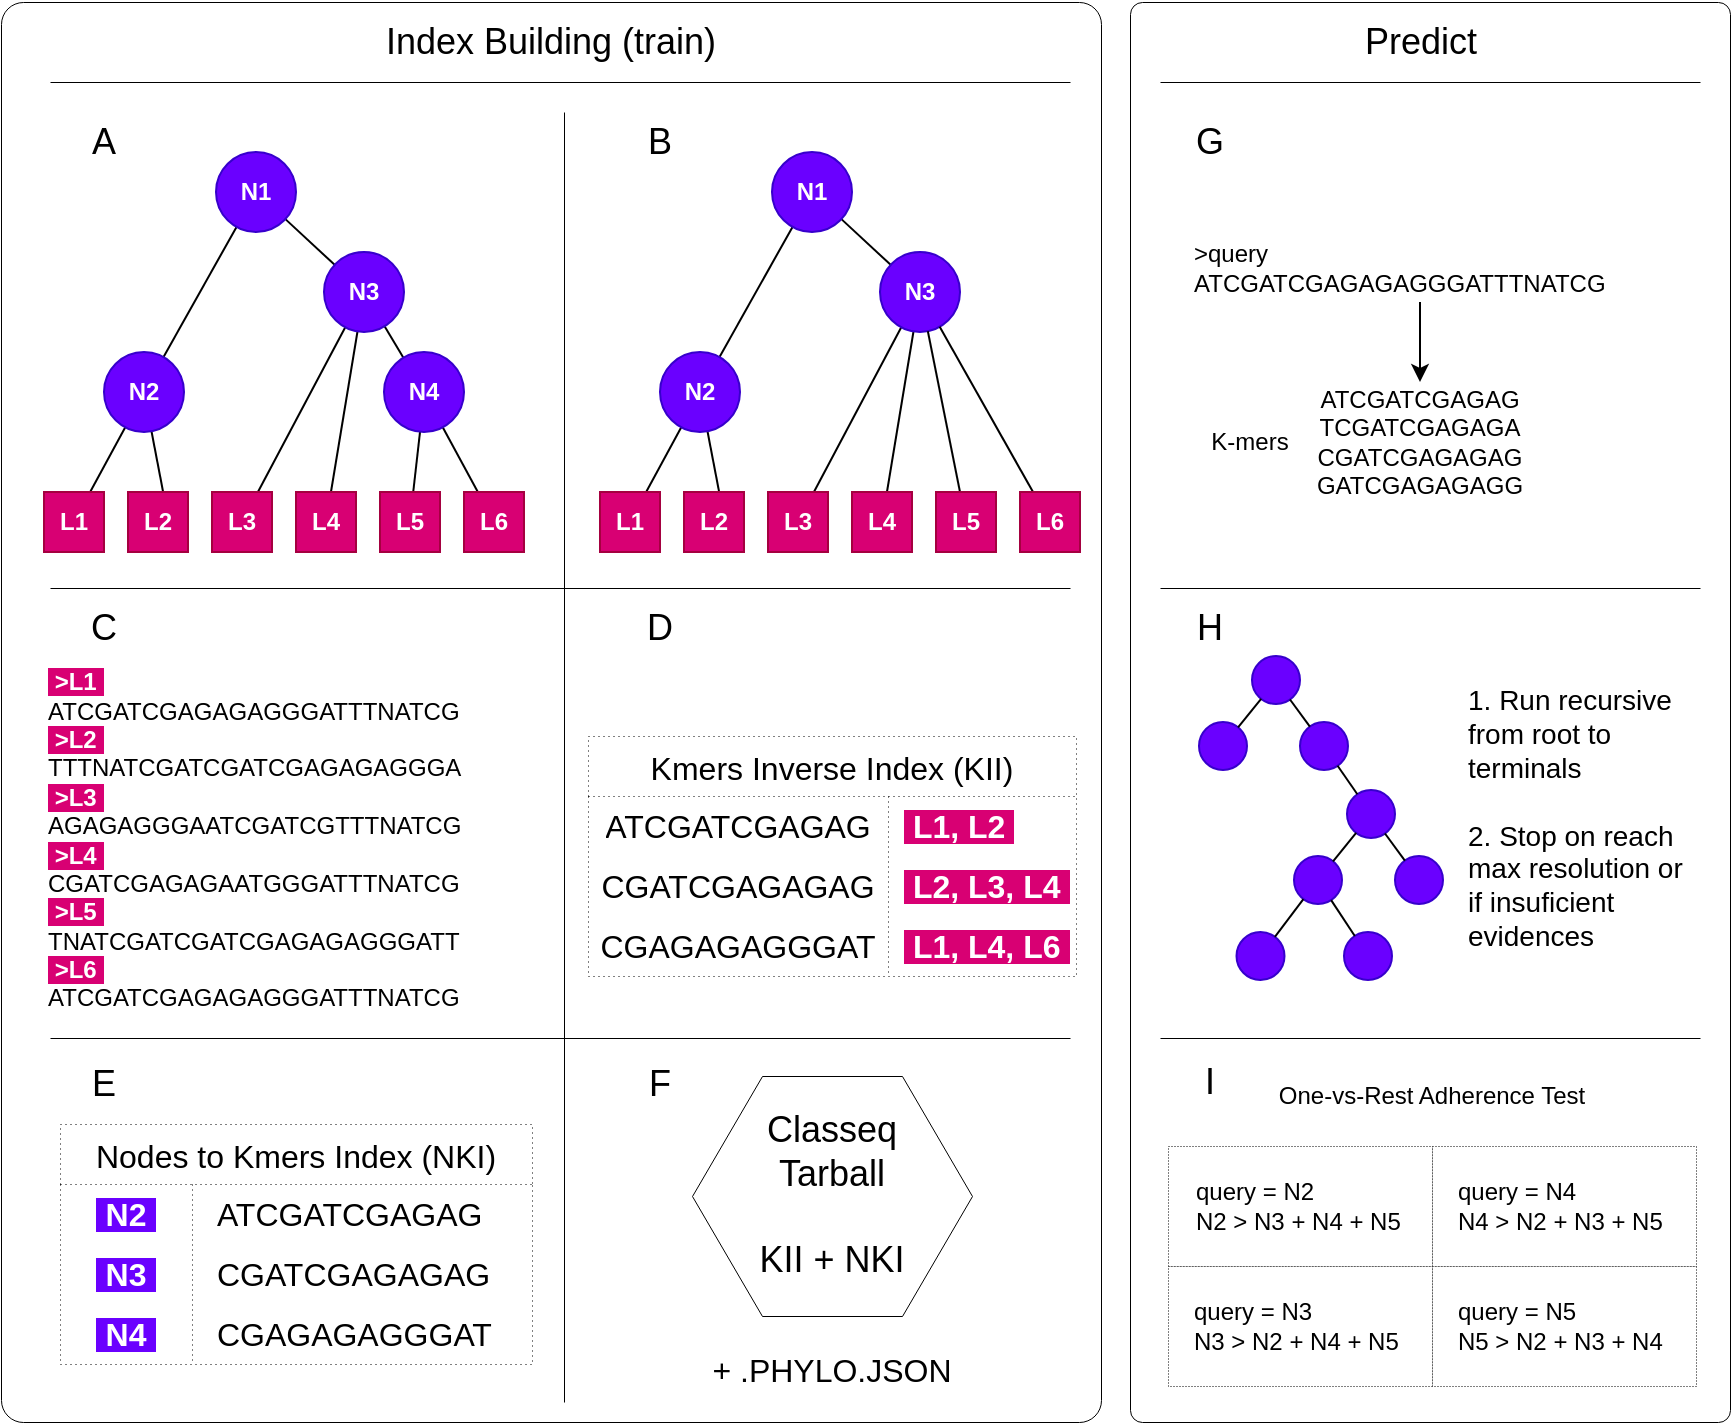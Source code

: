 <mxfile version="21.7.5" type="device" pages="3">
  <diagram id="KppL1wh_2cTVNB4-jGqq" name="main-comcepts">
    <mxGraphModel dx="2074" dy="870" grid="1" gridSize="10" guides="1" tooltips="1" connect="1" arrows="1" fold="1" page="1" pageScale="1" pageWidth="880" pageHeight="750" math="0" shadow="0">
      <root>
        <mxCell id="0" />
        <mxCell id="1" parent="0" />
        <mxCell id="QIvu_TaTLZkdLL36Efxu-3" value="" style="rounded=1;whiteSpace=wrap;html=1;arcSize=2;strokeWidth=0.5;movable=0;resizable=0;rotatable=0;deletable=0;editable=0;locked=1;connectable=0;" parent="1" vertex="1">
          <mxGeometry x="570" y="20" width="300" height="710" as="geometry" />
        </mxCell>
        <mxCell id="QIvu_TaTLZkdLL36Efxu-2" value="" style="rounded=1;whiteSpace=wrap;html=1;arcSize=2;strokeWidth=0.5;movable=0;resizable=0;rotatable=0;deletable=0;editable=0;locked=1;connectable=0;" parent="1" vertex="1">
          <mxGeometry x="5.5" y="20" width="550" height="710" as="geometry" />
        </mxCell>
        <mxCell id="bnrtpsS_CM_vW4E39BOG-5" style="rounded=0;orthogonalLoop=1;jettySize=auto;html=1;endArrow=none;endFill=0;movable=0;resizable=0;rotatable=0;deletable=0;editable=0;locked=1;connectable=0;" parent="1" source="bnrtpsS_CM_vW4E39BOG-1" target="bnrtpsS_CM_vW4E39BOG-3" edge="1">
          <mxGeometry relative="1" as="geometry" />
        </mxCell>
        <mxCell id="bnrtpsS_CM_vW4E39BOG-6" style="rounded=0;orthogonalLoop=1;jettySize=auto;html=1;endArrow=none;endFill=0;movable=0;resizable=0;rotatable=0;deletable=0;editable=0;locked=1;connectable=0;" parent="1" source="bnrtpsS_CM_vW4E39BOG-1" target="bnrtpsS_CM_vW4E39BOG-2" edge="1">
          <mxGeometry relative="1" as="geometry" />
        </mxCell>
        <mxCell id="bnrtpsS_CM_vW4E39BOG-1" value="&lt;b&gt;N1&lt;/b&gt;" style="ellipse;whiteSpace=wrap;html=1;aspect=fixed;fillColor=#6a00ff;strokeColor=#3700CC;fontColor=#ffffff;movable=0;resizable=0;rotatable=0;deletable=0;editable=0;locked=1;connectable=0;" parent="1" vertex="1">
          <mxGeometry x="113" y="95" width="40" height="40" as="geometry" />
        </mxCell>
        <mxCell id="bnrtpsS_CM_vW4E39BOG-16" style="edgeStyle=none;rounded=0;orthogonalLoop=1;jettySize=auto;html=1;endArrow=none;endFill=0;movable=0;resizable=0;rotatable=0;deletable=0;editable=0;locked=1;connectable=0;" parent="1" source="bnrtpsS_CM_vW4E39BOG-2" edge="1">
          <mxGeometry relative="1" as="geometry">
            <mxPoint x="87.077" y="267.635" as="targetPoint" />
          </mxGeometry>
        </mxCell>
        <mxCell id="bnrtpsS_CM_vW4E39BOG-17" style="edgeStyle=none;rounded=0;orthogonalLoop=1;jettySize=auto;html=1;endArrow=none;endFill=0;movable=0;resizable=0;rotatable=0;deletable=0;editable=0;locked=1;connectable=0;" parent="1" source="bnrtpsS_CM_vW4E39BOG-2" target="bnrtpsS_CM_vW4E39BOG-18" edge="1">
          <mxGeometry relative="1" as="geometry">
            <mxPoint x="26.923" y="267.635" as="targetPoint" />
          </mxGeometry>
        </mxCell>
        <mxCell id="bnrtpsS_CM_vW4E39BOG-2" value="&lt;b&gt;N2&lt;/b&gt;" style="ellipse;whiteSpace=wrap;html=1;aspect=fixed;fillColor=#6a00ff;strokeColor=#3700CC;fontColor=#ffffff;movable=0;resizable=0;rotatable=0;deletable=0;editable=0;locked=1;connectable=0;" parent="1" vertex="1">
          <mxGeometry x="57" y="195" width="40" height="40" as="geometry" />
        </mxCell>
        <mxCell id="bnrtpsS_CM_vW4E39BOG-7" style="rounded=0;orthogonalLoop=1;jettySize=auto;html=1;endArrow=none;endFill=0;movable=0;resizable=0;rotatable=0;deletable=0;editable=0;locked=1;connectable=0;" parent="1" source="bnrtpsS_CM_vW4E39BOG-3" target="bnrtpsS_CM_vW4E39BOG-4" edge="1">
          <mxGeometry relative="1" as="geometry" />
        </mxCell>
        <mxCell id="bnrtpsS_CM_vW4E39BOG-13" style="edgeStyle=none;rounded=0;orthogonalLoop=1;jettySize=auto;html=1;endArrow=none;endFill=0;movable=0;resizable=0;rotatable=0;deletable=0;editable=0;locked=1;connectable=0;" parent="1" source="bnrtpsS_CM_vW4E39BOG-3" target="bnrtpsS_CM_vW4E39BOG-21" edge="1">
          <mxGeometry relative="1" as="geometry">
            <mxPoint x="143.727" y="266.165" as="targetPoint" />
          </mxGeometry>
        </mxCell>
        <mxCell id="bnrtpsS_CM_vW4E39BOG-24" style="edgeStyle=none;rounded=0;orthogonalLoop=1;jettySize=auto;html=1;endArrow=none;endFill=0;movable=0;resizable=0;rotatable=0;deletable=0;editable=0;locked=1;connectable=0;" parent="1" source="bnrtpsS_CM_vW4E39BOG-3" target="bnrtpsS_CM_vW4E39BOG-20" edge="1">
          <mxGeometry relative="1" as="geometry" />
        </mxCell>
        <mxCell id="bnrtpsS_CM_vW4E39BOG-3" value="&lt;b&gt;N3&lt;/b&gt;" style="ellipse;whiteSpace=wrap;html=1;aspect=fixed;fillColor=#6a00ff;strokeColor=#3700CC;fontColor=#ffffff;movable=0;resizable=0;rotatable=0;deletable=0;editable=0;locked=1;connectable=0;" parent="1" vertex="1">
          <mxGeometry x="167" y="145" width="40" height="40" as="geometry" />
        </mxCell>
        <mxCell id="bnrtpsS_CM_vW4E39BOG-11" style="edgeStyle=none;rounded=0;orthogonalLoop=1;jettySize=auto;html=1;endArrow=none;endFill=0;movable=0;resizable=0;rotatable=0;deletable=0;editable=0;locked=1;connectable=0;" parent="1" source="bnrtpsS_CM_vW4E39BOG-4" target="bnrtpsS_CM_vW4E39BOG-22" edge="1">
          <mxGeometry relative="1" as="geometry">
            <mxPoint x="206.923" y="267.635" as="targetPoint" />
          </mxGeometry>
        </mxCell>
        <mxCell id="bnrtpsS_CM_vW4E39BOG-12" style="edgeStyle=none;rounded=0;orthogonalLoop=1;jettySize=auto;html=1;endArrow=none;endFill=0;movable=0;resizable=0;rotatable=0;deletable=0;editable=0;locked=1;connectable=0;" parent="1" source="bnrtpsS_CM_vW4E39BOG-4" target="bnrtpsS_CM_vW4E39BOG-23" edge="1">
          <mxGeometry relative="1" as="geometry">
            <mxPoint x="267.077" y="267.635" as="targetPoint" />
          </mxGeometry>
        </mxCell>
        <mxCell id="bnrtpsS_CM_vW4E39BOG-4" value="&lt;b&gt;N4&lt;/b&gt;" style="ellipse;whiteSpace=wrap;html=1;aspect=fixed;fillColor=#6a00ff;strokeColor=#3700CC;fontColor=#ffffff;movable=0;resizable=0;rotatable=0;deletable=0;editable=0;locked=1;connectable=0;" parent="1" vertex="1">
          <mxGeometry x="197" y="195" width="40" height="40" as="geometry" />
        </mxCell>
        <mxCell id="bnrtpsS_CM_vW4E39BOG-18" value="L1" style="rounded=0;whiteSpace=wrap;html=1;fillColor=#d80073;fontColor=#ffffff;strokeColor=#A50040;fontStyle=1;movable=0;resizable=0;rotatable=0;deletable=0;editable=0;locked=1;connectable=0;" parent="1" vertex="1">
          <mxGeometry x="27" y="265" width="30" height="30" as="geometry" />
        </mxCell>
        <mxCell id="bnrtpsS_CM_vW4E39BOG-19" value="L2" style="rounded=0;whiteSpace=wrap;html=1;fillColor=#d80073;fontColor=#ffffff;strokeColor=#A50040;fontStyle=1;movable=0;resizable=0;rotatable=0;deletable=0;editable=0;locked=1;connectable=0;" parent="1" vertex="1">
          <mxGeometry x="69" y="265" width="30" height="30" as="geometry" />
        </mxCell>
        <mxCell id="bnrtpsS_CM_vW4E39BOG-20" value="L3" style="rounded=0;whiteSpace=wrap;html=1;fillColor=#d80073;fontColor=#ffffff;strokeColor=#A50040;fontStyle=1;movable=0;resizable=0;rotatable=0;deletable=0;editable=0;locked=1;connectable=0;" parent="1" vertex="1">
          <mxGeometry x="111" y="265" width="30" height="30" as="geometry" />
        </mxCell>
        <mxCell id="bnrtpsS_CM_vW4E39BOG-21" value="L4" style="rounded=0;whiteSpace=wrap;html=1;fillColor=#d80073;fontColor=#ffffff;strokeColor=#A50040;fontStyle=1;movable=0;resizable=0;rotatable=0;deletable=0;editable=0;locked=1;connectable=0;" parent="1" vertex="1">
          <mxGeometry x="153" y="265" width="30" height="30" as="geometry" />
        </mxCell>
        <mxCell id="bnrtpsS_CM_vW4E39BOG-22" value="L5" style="rounded=0;whiteSpace=wrap;html=1;fillColor=#d80073;fontColor=#ffffff;strokeColor=#A50040;fontStyle=1;movable=0;resizable=0;rotatable=0;deletable=0;editable=0;locked=1;connectable=0;" parent="1" vertex="1">
          <mxGeometry x="195" y="265" width="30" height="30" as="geometry" />
        </mxCell>
        <mxCell id="bnrtpsS_CM_vW4E39BOG-23" value="L6" style="rounded=0;whiteSpace=wrap;html=1;fillColor=#d80073;fontColor=#ffffff;strokeColor=#A50040;fontStyle=1;movable=0;resizable=0;rotatable=0;deletable=0;editable=0;locked=1;connectable=0;" parent="1" vertex="1">
          <mxGeometry x="237" y="265" width="30" height="30" as="geometry" />
        </mxCell>
        <mxCell id="bnrtpsS_CM_vW4E39BOG-25" style="rounded=0;orthogonalLoop=1;jettySize=auto;html=1;endArrow=none;endFill=0;movable=0;resizable=0;rotatable=0;deletable=0;editable=0;locked=1;connectable=0;" parent="1" source="bnrtpsS_CM_vW4E39BOG-27" target="bnrtpsS_CM_vW4E39BOG-34" edge="1">
          <mxGeometry relative="1" as="geometry" />
        </mxCell>
        <mxCell id="bnrtpsS_CM_vW4E39BOG-26" style="rounded=0;orthogonalLoop=1;jettySize=auto;html=1;endArrow=none;endFill=0;movable=0;resizable=0;rotatable=0;deletable=0;editable=0;locked=1;connectable=0;" parent="1" source="bnrtpsS_CM_vW4E39BOG-27" target="bnrtpsS_CM_vW4E39BOG-30" edge="1">
          <mxGeometry relative="1" as="geometry" />
        </mxCell>
        <mxCell id="bnrtpsS_CM_vW4E39BOG-27" value="N1" style="ellipse;whiteSpace=wrap;html=1;aspect=fixed;fillColor=#6a00ff;strokeColor=#3700CC;fontColor=#ffffff;fontStyle=1;movable=0;resizable=0;rotatable=0;deletable=0;editable=0;locked=1;connectable=0;" parent="1" vertex="1">
          <mxGeometry x="391" y="95" width="40" height="40" as="geometry" />
        </mxCell>
        <mxCell id="bnrtpsS_CM_vW4E39BOG-28" style="edgeStyle=none;rounded=0;orthogonalLoop=1;jettySize=auto;html=1;endArrow=none;endFill=0;movable=0;resizable=0;rotatable=0;deletable=0;editable=0;locked=1;connectable=0;" parent="1" source="bnrtpsS_CM_vW4E39BOG-30" edge="1">
          <mxGeometry relative="1" as="geometry">
            <mxPoint x="365.077" y="267.635" as="targetPoint" />
          </mxGeometry>
        </mxCell>
        <mxCell id="bnrtpsS_CM_vW4E39BOG-29" style="edgeStyle=none;rounded=0;orthogonalLoop=1;jettySize=auto;html=1;endArrow=none;endFill=0;movable=0;resizable=0;rotatable=0;deletable=0;editable=0;locked=1;connectable=0;" parent="1" source="bnrtpsS_CM_vW4E39BOG-30" target="bnrtpsS_CM_vW4E39BOG-38" edge="1">
          <mxGeometry relative="1" as="geometry">
            <mxPoint x="304.923" y="267.635" as="targetPoint" />
          </mxGeometry>
        </mxCell>
        <mxCell id="bnrtpsS_CM_vW4E39BOG-30" value="N2" style="ellipse;whiteSpace=wrap;html=1;aspect=fixed;fillColor=#6a00ff;strokeColor=#3700CC;fontColor=#ffffff;fontStyle=1;movable=0;resizable=0;rotatable=0;deletable=0;editable=0;locked=1;connectable=0;" parent="1" vertex="1">
          <mxGeometry x="335" y="195" width="40" height="40" as="geometry" />
        </mxCell>
        <mxCell id="bnrtpsS_CM_vW4E39BOG-32" style="edgeStyle=none;rounded=0;orthogonalLoop=1;jettySize=auto;html=1;endArrow=none;endFill=0;movable=0;resizable=0;rotatable=0;deletable=0;editable=0;locked=1;connectable=0;" parent="1" source="bnrtpsS_CM_vW4E39BOG-34" target="bnrtpsS_CM_vW4E39BOG-41" edge="1">
          <mxGeometry relative="1" as="geometry">
            <mxPoint x="421.727" y="266.165" as="targetPoint" />
          </mxGeometry>
        </mxCell>
        <mxCell id="bnrtpsS_CM_vW4E39BOG-33" style="edgeStyle=none;rounded=0;orthogonalLoop=1;jettySize=auto;html=1;endArrow=none;endFill=0;movable=0;resizable=0;rotatable=0;deletable=0;editable=0;locked=1;connectable=0;" parent="1" source="bnrtpsS_CM_vW4E39BOG-34" target="bnrtpsS_CM_vW4E39BOG-40" edge="1">
          <mxGeometry relative="1" as="geometry" />
        </mxCell>
        <mxCell id="bnrtpsS_CM_vW4E39BOG-34" value="N3" style="ellipse;whiteSpace=wrap;html=1;aspect=fixed;fillColor=#6a00ff;strokeColor=#3700CC;fontColor=#ffffff;fontStyle=1;movable=0;resizable=0;rotatable=0;deletable=0;editable=0;locked=1;connectable=0;" parent="1" vertex="1">
          <mxGeometry x="445" y="145" width="40" height="40" as="geometry" />
        </mxCell>
        <mxCell id="bnrtpsS_CM_vW4E39BOG-35" style="edgeStyle=none;rounded=0;orthogonalLoop=1;jettySize=auto;html=1;endArrow=none;endFill=0;movable=0;resizable=0;rotatable=0;deletable=0;editable=0;locked=1;connectable=0;" parent="1" source="bnrtpsS_CM_vW4E39BOG-34" target="bnrtpsS_CM_vW4E39BOG-42" edge="1">
          <mxGeometry relative="1" as="geometry">
            <mxPoint x="492.879" y="234.887" as="sourcePoint" />
            <mxPoint x="484.923" y="267.635" as="targetPoint" />
          </mxGeometry>
        </mxCell>
        <mxCell id="bnrtpsS_CM_vW4E39BOG-36" style="edgeStyle=none;rounded=0;orthogonalLoop=1;jettySize=auto;html=1;endArrow=none;endFill=0;movable=0;resizable=0;rotatable=0;deletable=0;editable=0;locked=1;connectable=0;" parent="1" source="bnrtpsS_CM_vW4E39BOG-34" target="bnrtpsS_CM_vW4E39BOG-43" edge="1">
          <mxGeometry relative="1" as="geometry">
            <mxPoint x="505" y="225" as="sourcePoint" />
            <mxPoint x="545.077" y="267.635" as="targetPoint" />
          </mxGeometry>
        </mxCell>
        <mxCell id="bnrtpsS_CM_vW4E39BOG-38" value="L1" style="rounded=0;whiteSpace=wrap;html=1;fillColor=#d80073;fontColor=#ffffff;strokeColor=#A50040;fontStyle=1;movable=0;resizable=0;rotatable=0;deletable=0;editable=0;locked=1;connectable=0;" parent="1" vertex="1">
          <mxGeometry x="305" y="265" width="30" height="30" as="geometry" />
        </mxCell>
        <mxCell id="bnrtpsS_CM_vW4E39BOG-39" value="L2" style="rounded=0;whiteSpace=wrap;html=1;fillColor=#d80073;fontColor=#ffffff;strokeColor=#A50040;fontStyle=1;movable=0;resizable=0;rotatable=0;deletable=0;editable=0;locked=1;connectable=0;" parent="1" vertex="1">
          <mxGeometry x="347" y="265" width="30" height="30" as="geometry" />
        </mxCell>
        <mxCell id="bnrtpsS_CM_vW4E39BOG-40" value="L3" style="rounded=0;whiteSpace=wrap;html=1;fillColor=#d80073;fontColor=#ffffff;strokeColor=#A50040;fontStyle=1;movable=0;resizable=0;rotatable=0;deletable=0;editable=0;locked=1;connectable=0;" parent="1" vertex="1">
          <mxGeometry x="389" y="265" width="30" height="30" as="geometry" />
        </mxCell>
        <mxCell id="bnrtpsS_CM_vW4E39BOG-41" value="L4" style="rounded=0;whiteSpace=wrap;html=1;fillColor=#d80073;fontColor=#ffffff;strokeColor=#A50040;fontStyle=1;movable=0;resizable=0;rotatable=0;deletable=0;editable=0;locked=1;connectable=0;" parent="1" vertex="1">
          <mxGeometry x="431" y="265" width="30" height="30" as="geometry" />
        </mxCell>
        <mxCell id="bnrtpsS_CM_vW4E39BOG-42" value="L5" style="rounded=0;whiteSpace=wrap;html=1;fillColor=#d80073;fontColor=#ffffff;strokeColor=#A50040;fontStyle=1;movable=0;resizable=0;rotatable=0;deletable=0;editable=0;locked=1;connectable=0;" parent="1" vertex="1">
          <mxGeometry x="473" y="265" width="30" height="30" as="geometry" />
        </mxCell>
        <mxCell id="bnrtpsS_CM_vW4E39BOG-43" value="L6" style="rounded=0;whiteSpace=wrap;html=1;fillColor=#d80073;fontColor=#ffffff;strokeColor=#A50040;fontStyle=1;movable=0;resizable=0;rotatable=0;deletable=0;editable=0;locked=1;connectable=0;" parent="1" vertex="1">
          <mxGeometry x="515" y="265" width="30" height="30" as="geometry" />
        </mxCell>
        <mxCell id="bnrtpsS_CM_vW4E39BOG-46" value="&lt;font color=&quot;#ffffff&quot;&gt;&lt;b&gt;&lt;span style=&quot;background-color: rgb(216, 0, 115);&quot;&gt;&amp;nbsp;&amp;gt;L1&amp;nbsp;&lt;/span&gt;&lt;br&gt;&lt;/b&gt;&lt;/font&gt;ATCGATCGAGAGAGGGATTTNATCG&lt;br&gt;&lt;font color=&quot;#ffffff&quot;&gt;&lt;b&gt;&lt;span style=&quot;background-color: rgb(216, 0, 115);&quot;&gt;&amp;nbsp;&amp;gt;L2&amp;nbsp;&lt;/span&gt;&lt;br&gt;&lt;/b&gt;&lt;/font&gt;TTTNATCGATCGATCGAGAGAGGGA&lt;br&gt;&lt;font color=&quot;#ffffff&quot;&gt;&lt;b&gt;&lt;span style=&quot;background-color: rgb(216, 0, 115);&quot;&gt;&amp;nbsp;&amp;gt;L3&amp;nbsp;&lt;/span&gt;&lt;br&gt;&lt;/b&gt;&lt;/font&gt;AGAGAGGGAATCGATCGTTTNATCG&lt;br&gt;&lt;font color=&quot;#ffffff&quot;&gt;&lt;b&gt;&lt;span style=&quot;background-color: rgb(216, 0, 115);&quot;&gt;&amp;nbsp;&amp;gt;L4&amp;nbsp;&lt;/span&gt;&lt;br&gt;&lt;/b&gt;&lt;/font&gt;CGATCGAGAGAATGGGATTTNATCG&lt;br&gt;&lt;font color=&quot;#ffffff&quot;&gt;&lt;b&gt;&lt;span style=&quot;background-color: rgb(216, 0, 115);&quot;&gt;&amp;nbsp;&amp;gt;L5&amp;nbsp;&lt;/span&gt;&lt;br&gt;&lt;/b&gt;&lt;/font&gt;TNATCGATCGATCGAGAGAGGGATT&lt;br&gt;&lt;font color=&quot;#ffffff&quot;&gt;&lt;b&gt;&lt;span style=&quot;background-color: rgb(216, 0, 115);&quot;&gt;&amp;nbsp;&amp;gt;L6&amp;nbsp;&lt;/span&gt;&lt;br&gt;&lt;/b&gt;&lt;/font&gt;ATCGATCGAGAGAGGGATTTNATCG" style="text;html=1;strokeColor=none;fillColor=none;align=left;verticalAlign=middle;whiteSpace=wrap;rounded=0;movable=0;resizable=0;rotatable=0;deletable=0;editable=0;locked=1;connectable=0;" parent="1" vertex="1">
          <mxGeometry x="27" y="349" width="228" height="180" as="geometry" />
        </mxCell>
        <mxCell id="bnrtpsS_CM_vW4E39BOG-51" value="Kmers Inverse Index (KII)" style="shape=table;startSize=30;container=1;collapsible=0;childLayout=tableLayout;fixedRows=1;rowLines=0;fontStyle=0;strokeColor=default;fontSize=16;strokeWidth=0.5;dashed=1;dashPattern=1 4;movable=0;resizable=0;rotatable=0;deletable=0;editable=0;locked=1;connectable=0;" parent="1" vertex="1">
          <mxGeometry x="299" y="387" width="244" height="120" as="geometry" />
        </mxCell>
        <mxCell id="bnrtpsS_CM_vW4E39BOG-52" value="" style="shape=tableRow;horizontal=0;startSize=0;swimlaneHead=0;swimlaneBody=0;top=0;left=0;bottom=0;right=0;collapsible=0;dropTarget=0;fillColor=none;points=[[0,0.5],[1,0.5]];portConstraint=eastwest;strokeColor=inherit;fontSize=16;swimlaneFillColor=default;movable=1;resizable=1;rotatable=1;deletable=1;editable=1;locked=0;connectable=1;" parent="bnrtpsS_CM_vW4E39BOG-51" vertex="1">
          <mxGeometry y="30" width="244" height="30" as="geometry" />
        </mxCell>
        <mxCell id="bnrtpsS_CM_vW4E39BOG-53" value="ATCGATCGAGAG" style="shape=partialRectangle;html=1;whiteSpace=wrap;connectable=0;fillColor=none;top=0;left=0;bottom=0;right=0;overflow=hidden;pointerEvents=1;strokeColor=inherit;fontSize=16;movable=0;resizable=0;rotatable=0;deletable=0;editable=0;locked=1;" parent="bnrtpsS_CM_vW4E39BOG-52" vertex="1">
          <mxGeometry width="150" height="30" as="geometry">
            <mxRectangle width="150" height="30" as="alternateBounds" />
          </mxGeometry>
        </mxCell>
        <mxCell id="bnrtpsS_CM_vW4E39BOG-54" value="&lt;span style=&quot;background-color: rgb(216, 0, 115);&quot;&gt;&lt;font color=&quot;#ffffff&quot;&gt;&lt;b&gt;&amp;nbsp;L1, L2&amp;nbsp;&lt;/b&gt;&lt;/font&gt;&lt;/span&gt;" style="shape=partialRectangle;html=1;whiteSpace=wrap;connectable=1;fillColor=none;top=0;left=0;bottom=0;right=0;align=left;spacingLeft=6;overflow=hidden;strokeColor=inherit;fontSize=16;movable=1;resizable=1;rotatable=1;deletable=1;editable=1;locked=0;" parent="bnrtpsS_CM_vW4E39BOG-52" vertex="1">
          <mxGeometry x="150" width="94" height="30" as="geometry">
            <mxRectangle width="94" height="30" as="alternateBounds" />
          </mxGeometry>
        </mxCell>
        <mxCell id="bnrtpsS_CM_vW4E39BOG-55" value="" style="shape=tableRow;horizontal=0;startSize=0;swimlaneHead=0;swimlaneBody=0;top=0;left=0;bottom=0;right=0;collapsible=0;dropTarget=0;fillColor=none;points=[[0,0.5],[1,0.5]];portConstraint=eastwest;strokeColor=inherit;fontSize=16;movable=1;resizable=1;rotatable=1;deletable=1;editable=1;locked=0;connectable=1;" parent="bnrtpsS_CM_vW4E39BOG-51" vertex="1">
          <mxGeometry y="60" width="244" height="30" as="geometry" />
        </mxCell>
        <mxCell id="bnrtpsS_CM_vW4E39BOG-56" value="CGATCGAGAGAG" style="shape=partialRectangle;html=1;whiteSpace=wrap;connectable=0;fillColor=none;top=0;left=0;bottom=0;right=0;overflow=hidden;strokeColor=inherit;fontSize=16;swimlaneFillColor=default;movable=0;resizable=0;rotatable=0;deletable=0;editable=0;locked=1;" parent="bnrtpsS_CM_vW4E39BOG-55" vertex="1">
          <mxGeometry width="150" height="30" as="geometry">
            <mxRectangle width="150" height="30" as="alternateBounds" />
          </mxGeometry>
        </mxCell>
        <mxCell id="bnrtpsS_CM_vW4E39BOG-57" value="&lt;span style=&quot;background-color: rgb(216, 0, 115);&quot;&gt;&lt;font color=&quot;#ffffff&quot;&gt;&lt;b&gt;&amp;nbsp;L2, L3, L4&amp;nbsp;&lt;/b&gt;&lt;/font&gt;&lt;/span&gt;" style="shape=partialRectangle;html=1;whiteSpace=wrap;connectable=1;fillColor=none;top=0;left=0;bottom=0;right=0;align=left;spacingLeft=6;overflow=hidden;strokeColor=inherit;fontSize=16;swimlaneFillColor=default;movable=1;resizable=1;rotatable=1;deletable=1;editable=1;locked=0;" parent="bnrtpsS_CM_vW4E39BOG-55" vertex="1">
          <mxGeometry x="150" width="94" height="30" as="geometry">
            <mxRectangle width="94" height="30" as="alternateBounds" />
          </mxGeometry>
        </mxCell>
        <mxCell id="bnrtpsS_CM_vW4E39BOG-58" value="" style="shape=tableRow;horizontal=0;startSize=0;swimlaneHead=0;swimlaneBody=0;top=0;left=0;bottom=0;right=0;collapsible=0;dropTarget=0;fillColor=none;points=[[0,0.5],[1,0.5]];portConstraint=eastwest;strokeColor=inherit;fontSize=16;movable=1;resizable=1;rotatable=1;deletable=1;editable=1;locked=0;connectable=1;" parent="bnrtpsS_CM_vW4E39BOG-51" vertex="1">
          <mxGeometry y="90" width="244" height="30" as="geometry" />
        </mxCell>
        <mxCell id="bnrtpsS_CM_vW4E39BOG-59" value="CGAGAGAGGGAT" style="shape=partialRectangle;html=1;whiteSpace=wrap;connectable=0;fillColor=none;top=0;left=0;bottom=0;right=0;overflow=hidden;strokeColor=inherit;fontSize=16;swimlaneFillColor=default;movable=0;resizable=0;rotatable=0;deletable=0;editable=0;locked=1;" parent="bnrtpsS_CM_vW4E39BOG-58" vertex="1">
          <mxGeometry width="150" height="30" as="geometry">
            <mxRectangle width="150" height="30" as="alternateBounds" />
          </mxGeometry>
        </mxCell>
        <mxCell id="bnrtpsS_CM_vW4E39BOG-60" value="&lt;span style=&quot;background-color: rgb(216, 0, 115);&quot;&gt;&lt;font color=&quot;#ffffff&quot;&gt;&lt;b&gt;&amp;nbsp;L1, L4, L6&amp;nbsp;&lt;/b&gt;&lt;/font&gt;&lt;/span&gt;" style="shape=partialRectangle;html=1;whiteSpace=wrap;connectable=1;fillColor=none;top=0;left=0;bottom=0;right=0;align=left;spacingLeft=6;overflow=hidden;strokeColor=inherit;fontSize=16;swimlaneFillColor=default;movable=1;resizable=1;rotatable=1;deletable=1;editable=1;locked=0;" parent="bnrtpsS_CM_vW4E39BOG-58" vertex="1">
          <mxGeometry x="150" width="94" height="30" as="geometry">
            <mxRectangle width="94" height="30" as="alternateBounds" />
          </mxGeometry>
        </mxCell>
        <mxCell id="bnrtpsS_CM_vW4E39BOG-61" value="&lt;font style=&quot;font-size: 18px;&quot;&gt;Classeq&lt;br&gt;Tarball&lt;br&gt;&lt;br&gt;KII + NKI&lt;br&gt;&lt;/font&gt;" style="shape=mxgraph.bpmn.conversation;perimeter=hexagonPerimeter2;whiteSpace=wrap;html=1;aspect=fixed;bpmnConversationType=conv;strokeWidth=0.5;movable=1;resizable=1;rotatable=1;deletable=1;editable=1;locked=0;connectable=1;" parent="1" vertex="1">
          <mxGeometry x="351" y="557" width="140" height="120" as="geometry" />
        </mxCell>
        <mxCell id="_QdQIy4yc0zmCQt83ZC5-2" value="" style="endArrow=none;html=1;rounded=0;strokeWidth=0.5;movable=0;resizable=0;rotatable=0;deletable=0;editable=0;locked=1;connectable=0;" parent="1" edge="1">
          <mxGeometry width="50" height="50" relative="1" as="geometry">
            <mxPoint x="287" y="75" as="sourcePoint" />
            <mxPoint x="287" y="720" as="targetPoint" />
          </mxGeometry>
        </mxCell>
        <mxCell id="_QdQIy4yc0zmCQt83ZC5-6" value="Nodes to Kmers Index (NKI)" style="shape=table;startSize=30;container=1;collapsible=0;childLayout=tableLayout;fixedRows=1;rowLines=0;fontStyle=0;strokeColor=default;fontSize=16;strokeWidth=0.5;dashed=1;dashPattern=1 4;movable=0;resizable=0;rotatable=0;deletable=0;editable=0;locked=1;connectable=0;" parent="1" vertex="1">
          <mxGeometry x="35" y="581" width="236" height="120" as="geometry" />
        </mxCell>
        <mxCell id="_QdQIy4yc0zmCQt83ZC5-7" value="" style="shape=tableRow;horizontal=0;startSize=0;swimlaneHead=0;swimlaneBody=0;top=0;left=0;bottom=0;right=0;collapsible=0;dropTarget=0;fillColor=none;points=[[0,0.5],[1,0.5]];portConstraint=eastwest;strokeColor=inherit;fontSize=16;swimlaneFillColor=default;movable=0;resizable=0;rotatable=0;deletable=0;editable=0;locked=1;connectable=0;" parent="_QdQIy4yc0zmCQt83ZC5-6" vertex="1">
          <mxGeometry y="30" width="236" height="30" as="geometry" />
        </mxCell>
        <mxCell id="_QdQIy4yc0zmCQt83ZC5-8" value="&lt;span style=&quot;background-color: rgb(106, 0, 255);&quot;&gt;&lt;font color=&quot;#ffffff&quot;&gt;&lt;b&gt;&amp;nbsp;N2&amp;nbsp;&lt;/b&gt;&lt;/font&gt;&lt;/span&gt;" style="shape=partialRectangle;html=1;whiteSpace=wrap;connectable=0;fillColor=none;top=0;left=0;bottom=0;right=0;overflow=hidden;pointerEvents=1;strokeColor=inherit;fontSize=16;movable=0;resizable=0;rotatable=0;deletable=0;editable=0;locked=1;" parent="_QdQIy4yc0zmCQt83ZC5-7" vertex="1">
          <mxGeometry width="66" height="30" as="geometry">
            <mxRectangle width="66" height="30" as="alternateBounds" />
          </mxGeometry>
        </mxCell>
        <mxCell id="_QdQIy4yc0zmCQt83ZC5-9" value="&amp;nbsp;ATCGATCGAGAG&amp;nbsp;" style="shape=partialRectangle;html=1;whiteSpace=wrap;connectable=0;fillColor=none;top=0;left=0;bottom=0;right=0;align=left;spacingLeft=6;overflow=hidden;strokeColor=inherit;fontSize=16;movable=0;resizable=0;rotatable=0;deletable=0;editable=0;locked=1;" parent="_QdQIy4yc0zmCQt83ZC5-7" vertex="1">
          <mxGeometry x="66" width="170" height="30" as="geometry">
            <mxRectangle width="170" height="30" as="alternateBounds" />
          </mxGeometry>
        </mxCell>
        <mxCell id="_QdQIy4yc0zmCQt83ZC5-10" value="" style="shape=tableRow;horizontal=0;startSize=0;swimlaneHead=0;swimlaneBody=0;top=0;left=0;bottom=0;right=0;collapsible=0;dropTarget=0;fillColor=none;points=[[0,0.5],[1,0.5]];portConstraint=eastwest;strokeColor=inherit;fontSize=16;movable=0;resizable=0;rotatable=0;deletable=0;editable=0;locked=1;connectable=0;" parent="_QdQIy4yc0zmCQt83ZC5-6" vertex="1">
          <mxGeometry y="60" width="236" height="30" as="geometry" />
        </mxCell>
        <mxCell id="_QdQIy4yc0zmCQt83ZC5-11" value="&lt;span style=&quot;background-color: rgb(106, 0, 255);&quot;&gt;&lt;font color=&quot;#ffffff&quot;&gt;&lt;b&gt;&amp;nbsp;N3&amp;nbsp;&lt;/b&gt;&lt;/font&gt;&lt;/span&gt;" style="shape=partialRectangle;html=1;whiteSpace=wrap;connectable=0;fillColor=none;top=0;left=0;bottom=0;right=0;overflow=hidden;strokeColor=#F5F5F5;fontSize=16;swimlaneFillColor=default;movable=0;resizable=0;rotatable=0;deletable=0;editable=0;locked=1;" parent="_QdQIy4yc0zmCQt83ZC5-10" vertex="1">
          <mxGeometry width="66" height="30" as="geometry">
            <mxRectangle width="66" height="30" as="alternateBounds" />
          </mxGeometry>
        </mxCell>
        <mxCell id="_QdQIy4yc0zmCQt83ZC5-12" value="&amp;nbsp;CGATCGAGAGAG&amp;nbsp;" style="shape=partialRectangle;html=1;whiteSpace=wrap;connectable=0;fillColor=none;top=0;left=0;bottom=0;right=0;align=left;spacingLeft=6;overflow=hidden;strokeColor=inherit;fontSize=16;swimlaneFillColor=default;movable=0;resizable=0;rotatable=0;deletable=0;editable=0;locked=1;" parent="_QdQIy4yc0zmCQt83ZC5-10" vertex="1">
          <mxGeometry x="66" width="170" height="30" as="geometry">
            <mxRectangle width="170" height="30" as="alternateBounds" />
          </mxGeometry>
        </mxCell>
        <mxCell id="_QdQIy4yc0zmCQt83ZC5-13" value="" style="shape=tableRow;horizontal=0;startSize=0;swimlaneHead=0;swimlaneBody=0;top=0;left=0;bottom=0;right=0;collapsible=0;dropTarget=0;fillColor=none;points=[[0,0.5],[1,0.5]];portConstraint=eastwest;strokeColor=inherit;fontSize=16;movable=0;resizable=0;rotatable=0;deletable=0;editable=0;locked=1;connectable=0;" parent="_QdQIy4yc0zmCQt83ZC5-6" vertex="1">
          <mxGeometry y="90" width="236" height="30" as="geometry" />
        </mxCell>
        <mxCell id="_QdQIy4yc0zmCQt83ZC5-14" value="&lt;span style=&quot;background-color: rgb(106, 0, 255);&quot;&gt;&lt;font color=&quot;#ffffff&quot;&gt;&lt;b&gt;&amp;nbsp;N4&amp;nbsp;&lt;/b&gt;&lt;/font&gt;&lt;/span&gt;" style="shape=partialRectangle;html=1;whiteSpace=wrap;connectable=0;fillColor=none;top=0;left=0;bottom=0;right=0;overflow=hidden;strokeColor=#F5F5F5;fontSize=16;swimlaneFillColor=default;movable=0;resizable=0;rotatable=0;deletable=0;editable=0;locked=1;" parent="_QdQIy4yc0zmCQt83ZC5-13" vertex="1">
          <mxGeometry width="66" height="30" as="geometry">
            <mxRectangle width="66" height="30" as="alternateBounds" />
          </mxGeometry>
        </mxCell>
        <mxCell id="_QdQIy4yc0zmCQt83ZC5-15" value="&amp;nbsp;CGAGAGAGGGAT&amp;nbsp;" style="shape=partialRectangle;html=1;whiteSpace=wrap;connectable=0;fillColor=none;top=0;left=0;bottom=0;right=0;align=left;spacingLeft=6;overflow=hidden;strokeColor=inherit;fontSize=16;swimlaneFillColor=default;movable=0;resizable=0;rotatable=0;deletable=0;editable=0;locked=1;" parent="_QdQIy4yc0zmCQt83ZC5-13" vertex="1">
          <mxGeometry x="66" width="170" height="30" as="geometry">
            <mxRectangle width="170" height="30" as="alternateBounds" />
          </mxGeometry>
        </mxCell>
        <mxCell id="O6fzyU4fGEFc11jiPOrm-1" value="&lt;font style=&quot;font-size: 18px;&quot;&gt;A&lt;/font&gt;" style="text;html=1;strokeColor=none;fillColor=none;align=center;verticalAlign=middle;whiteSpace=wrap;rounded=0;movable=0;resizable=0;rotatable=0;deletable=0;editable=0;locked=1;connectable=0;" parent="1" vertex="1">
          <mxGeometry x="27" y="75" width="60" height="30" as="geometry" />
        </mxCell>
        <mxCell id="O6fzyU4fGEFc11jiPOrm-2" value="&lt;span style=&quot;font-size: 18px;&quot;&gt;B&lt;/span&gt;" style="text;html=1;strokeColor=none;fillColor=none;align=center;verticalAlign=middle;whiteSpace=wrap;rounded=0;movable=0;resizable=0;rotatable=0;deletable=0;editable=0;locked=1;connectable=0;" parent="1" vertex="1">
          <mxGeometry x="305" y="75" width="60" height="30" as="geometry" />
        </mxCell>
        <mxCell id="O6fzyU4fGEFc11jiPOrm-3" value="&lt;font style=&quot;font-size: 18px;&quot;&gt;C&lt;/font&gt;" style="text;html=1;strokeColor=none;fillColor=none;align=center;verticalAlign=middle;whiteSpace=wrap;rounded=0;movable=0;resizable=0;rotatable=0;deletable=0;editable=0;locked=1;connectable=0;" parent="1" vertex="1">
          <mxGeometry x="27" y="318" width="60" height="30" as="geometry" />
        </mxCell>
        <mxCell id="O6fzyU4fGEFc11jiPOrm-4" value="&lt;span style=&quot;font-size: 18px;&quot;&gt;D&lt;/span&gt;" style="text;html=1;strokeColor=none;fillColor=none;align=center;verticalAlign=middle;whiteSpace=wrap;rounded=0;movable=0;resizable=0;rotatable=0;deletable=0;editable=0;locked=1;connectable=0;" parent="1" vertex="1">
          <mxGeometry x="305" y="318" width="60" height="30" as="geometry" />
        </mxCell>
        <mxCell id="O6fzyU4fGEFc11jiPOrm-5" value="&lt;font style=&quot;font-size: 18px;&quot;&gt;E&lt;/font&gt;" style="text;html=1;strokeColor=none;fillColor=none;align=center;verticalAlign=middle;whiteSpace=wrap;rounded=0;movable=0;resizable=0;rotatable=0;deletable=0;editable=0;locked=1;connectable=0;" parent="1" vertex="1">
          <mxGeometry x="27" y="546" width="60" height="30" as="geometry" />
        </mxCell>
        <mxCell id="O6fzyU4fGEFc11jiPOrm-6" value="&lt;span style=&quot;font-size: 18px;&quot;&gt;F&lt;/span&gt;" style="text;html=1;strokeColor=none;fillColor=none;align=center;verticalAlign=middle;whiteSpace=wrap;rounded=0;movable=0;resizable=0;rotatable=0;deletable=0;editable=0;locked=1;connectable=0;" parent="1" vertex="1">
          <mxGeometry x="305" y="546" width="60" height="30" as="geometry" />
        </mxCell>
        <mxCell id="wWzePpK5uHxxxVEUlmV2-1" value="" style="endArrow=none;html=1;rounded=0;strokeWidth=0.5;movable=0;resizable=0;rotatable=0;deletable=0;editable=0;locked=1;connectable=0;" parent="1" edge="1">
          <mxGeometry width="50" height="50" relative="1" as="geometry">
            <mxPoint x="30" y="60" as="sourcePoint" />
            <mxPoint x="540" y="60" as="targetPoint" />
          </mxGeometry>
        </mxCell>
        <mxCell id="wWzePpK5uHxxxVEUlmV2-2" value="&lt;span style=&quot;font-size: 18px;&quot;&gt;Index Building (train)&lt;/span&gt;" style="text;html=1;strokeColor=none;fillColor=none;align=center;verticalAlign=middle;whiteSpace=wrap;rounded=0;movable=0;resizable=0;rotatable=0;deletable=0;editable=0;locked=1;connectable=0;" parent="1" vertex="1">
          <mxGeometry x="183" y="25" width="195" height="30" as="geometry" />
        </mxCell>
        <mxCell id="wWzePpK5uHxxxVEUlmV2-3" value="&lt;span style=&quot;font-size: 18px;&quot;&gt;Predict&lt;/span&gt;" style="text;html=1;strokeColor=none;fillColor=none;align=center;verticalAlign=middle;whiteSpace=wrap;rounded=0;movable=0;resizable=0;rotatable=0;deletable=0;editable=0;locked=1;connectable=0;" parent="1" vertex="1">
          <mxGeometry x="618" y="25" width="195" height="30" as="geometry" />
        </mxCell>
        <mxCell id="wWzePpK5uHxxxVEUlmV2-13" value="&lt;span style=&quot;font-size: 18px;&quot;&gt;G&lt;/span&gt;" style="text;html=1;strokeColor=none;fillColor=none;align=center;verticalAlign=middle;whiteSpace=wrap;rounded=0;movable=0;resizable=0;rotatable=0;deletable=0;editable=0;locked=1;connectable=0;" parent="1" vertex="1">
          <mxGeometry x="580" y="75" width="60" height="30" as="geometry" />
        </mxCell>
        <mxCell id="wWzePpK5uHxxxVEUlmV2-26" value="&lt;span style=&quot;font-size: 18px;&quot;&gt;H&lt;/span&gt;" style="text;html=1;strokeColor=none;fillColor=none;align=center;verticalAlign=middle;whiteSpace=wrap;rounded=0;movable=1;resizable=1;rotatable=1;deletable=1;editable=1;locked=0;connectable=1;" parent="1" vertex="1">
          <mxGeometry x="580" y="318" width="60" height="30" as="geometry" />
        </mxCell>
        <mxCell id="wWzePpK5uHxxxVEUlmV2-49" value="&lt;span style=&quot;font-size: 18px;&quot;&gt;I&lt;/span&gt;" style="text;html=1;strokeColor=none;fillColor=none;align=center;verticalAlign=middle;whiteSpace=wrap;rounded=0;movable=1;resizable=1;rotatable=1;deletable=1;editable=1;locked=0;connectable=1;" parent="1" vertex="1">
          <mxGeometry x="580" y="545" width="60" height="30" as="geometry" />
        </mxCell>
        <mxCell id="wWzePpK5uHxxxVEUlmV2-104" value="" style="endArrow=none;html=1;rounded=0;strokeWidth=0.5;movable=0;resizable=0;rotatable=0;deletable=0;editable=0;locked=1;connectable=0;" parent="1" edge="1">
          <mxGeometry width="50" height="50" relative="1" as="geometry">
            <mxPoint x="30" y="313" as="sourcePoint" />
            <mxPoint x="540" y="313" as="targetPoint" />
          </mxGeometry>
        </mxCell>
        <mxCell id="wWzePpK5uHxxxVEUlmV2-105" value="" style="endArrow=none;html=1;rounded=0;strokeWidth=0.5;movable=0;resizable=0;rotatable=0;deletable=0;editable=0;locked=1;connectable=0;" parent="1" edge="1">
          <mxGeometry width="50" height="50" relative="1" as="geometry">
            <mxPoint x="30" y="538" as="sourcePoint" />
            <mxPoint x="540" y="538" as="targetPoint" />
          </mxGeometry>
        </mxCell>
        <mxCell id="QIvu_TaTLZkdLL36Efxu-4" value="" style="endArrow=none;html=1;rounded=0;strokeWidth=0.5;movable=0;resizable=0;rotatable=0;deletable=0;editable=0;locked=1;connectable=0;" parent="1" edge="1">
          <mxGeometry width="50" height="50" relative="1" as="geometry">
            <mxPoint x="585" y="313" as="sourcePoint" />
            <mxPoint x="855" y="313" as="targetPoint" />
          </mxGeometry>
        </mxCell>
        <mxCell id="QIvu_TaTLZkdLL36Efxu-6" value="" style="endArrow=none;html=1;rounded=0;strokeWidth=0.5;movable=0;resizable=0;rotatable=0;deletable=0;editable=0;locked=1;connectable=0;" parent="1" edge="1">
          <mxGeometry width="50" height="50" relative="1" as="geometry">
            <mxPoint x="585" y="538" as="sourcePoint" />
            <mxPoint x="855" y="538" as="targetPoint" />
          </mxGeometry>
        </mxCell>
        <mxCell id="QIvu_TaTLZkdLL36Efxu-7" value="" style="endArrow=none;html=1;rounded=0;strokeWidth=0.5;movable=0;resizable=0;rotatable=0;deletable=0;editable=0;locked=1;connectable=0;" parent="1" edge="1">
          <mxGeometry width="50" height="50" relative="1" as="geometry">
            <mxPoint x="585" y="60" as="sourcePoint" />
            <mxPoint x="855" y="60" as="targetPoint" />
          </mxGeometry>
        </mxCell>
        <mxCell id="QIvu_TaTLZkdLL36Efxu-9" value="" style="group;movable=0;resizable=0;rotatable=0;deletable=0;editable=0;locked=1;connectable=0;" parent="1" vertex="1" connectable="0">
          <mxGeometry x="600" y="135" width="230" height="135" as="geometry" />
        </mxCell>
        <mxCell id="wWzePpK5uHxxxVEUlmV2-8" value="&amp;gt;query&lt;br&gt;ATCGATCGAGAGAGGGATTTNATCG" style="text;html=1;strokeColor=none;fillColor=none;align=left;verticalAlign=middle;whiteSpace=wrap;rounded=0;movable=0;resizable=0;rotatable=0;deletable=0;editable=0;locked=1;connectable=0;" parent="QIvu_TaTLZkdLL36Efxu-9" vertex="1">
          <mxGeometry width="230" height="35" as="geometry" />
        </mxCell>
        <mxCell id="wWzePpK5uHxxxVEUlmV2-9" value="ATCGATCGAGAG&lt;br&gt;TCGATCGAGAGA&lt;br&gt;CGATCGAGAGAG&lt;br&gt;GATCGAGAGAGG" style="text;html=1;strokeColor=none;fillColor=none;align=center;verticalAlign=middle;whiteSpace=wrap;rounded=0;movable=0;resizable=0;rotatable=0;deletable=0;editable=0;locked=1;connectable=0;" parent="QIvu_TaTLZkdLL36Efxu-9" vertex="1">
          <mxGeometry y="75" width="230" height="60" as="geometry" />
        </mxCell>
        <mxCell id="wWzePpK5uHxxxVEUlmV2-11" style="edgeStyle=orthogonalEdgeStyle;rounded=0;orthogonalLoop=1;jettySize=auto;html=1;movable=0;resizable=0;rotatable=0;deletable=0;editable=0;locked=1;connectable=0;" parent="QIvu_TaTLZkdLL36Efxu-9" source="wWzePpK5uHxxxVEUlmV2-8" target="wWzePpK5uHxxxVEUlmV2-9" edge="1">
          <mxGeometry relative="1" as="geometry" />
        </mxCell>
        <mxCell id="QIvu_TaTLZkdLL36Efxu-8" value="K-mers" style="text;html=1;strokeColor=none;fillColor=none;align=center;verticalAlign=middle;whiteSpace=wrap;rounded=0;movable=0;resizable=0;rotatable=0;deletable=0;editable=0;locked=1;connectable=0;" parent="QIvu_TaTLZkdLL36Efxu-9" vertex="1">
          <mxGeometry y="90" width="60" height="30" as="geometry" />
        </mxCell>
        <mxCell id="9GE25VK-28sNdNAlbnX3-2" value="&lt;font style=&quot;font-size: 16px;&quot;&gt;+ .PHYLO.JSON&lt;/font&gt;" style="text;html=1;strokeColor=none;fillColor=none;align=center;verticalAlign=middle;whiteSpace=wrap;rounded=0;" parent="1" vertex="1">
          <mxGeometry x="332" y="689" width="178" height="30" as="geometry" />
        </mxCell>
        <mxCell id="9bCfCpXz-59MZpP7BNiE-1" value="" style="group" parent="1" vertex="1" connectable="0">
          <mxGeometry x="589" y="552" width="264" height="160" as="geometry" />
        </mxCell>
        <mxCell id="wWzePpK5uHxxxVEUlmV2-17" value="One-vs-Rest Adherence Test" style="text;html=1;strokeColor=none;fillColor=none;align=center;verticalAlign=middle;whiteSpace=wrap;rounded=0;movable=1;resizable=1;rotatable=1;deletable=1;editable=1;locked=0;connectable=1;" parent="9bCfCpXz-59MZpP7BNiE-1" vertex="1">
          <mxGeometry x="42" width="180" height="30" as="geometry" />
        </mxCell>
        <mxCell id="wWzePpK5uHxxxVEUlmV2-41" value="" style="rounded=0;whiteSpace=wrap;html=1;strokeWidth=0.5;dashed=1;dashPattern=1 2;movable=1;resizable=1;rotatable=1;deletable=1;editable=1;locked=0;connectable=1;" parent="9bCfCpXz-59MZpP7BNiE-1" vertex="1">
          <mxGeometry y="40" width="132" height="60" as="geometry" />
        </mxCell>
        <mxCell id="wWzePpK5uHxxxVEUlmV2-42" value="" style="rounded=0;whiteSpace=wrap;html=1;strokeWidth=0.5;dashed=1;dashPattern=1 2;movable=1;resizable=1;rotatable=1;deletable=1;editable=1;locked=0;connectable=1;" parent="9bCfCpXz-59MZpP7BNiE-1" vertex="1">
          <mxGeometry y="100" width="132" height="60" as="geometry" />
        </mxCell>
        <mxCell id="wWzePpK5uHxxxVEUlmV2-43" value="" style="rounded=0;whiteSpace=wrap;html=1;strokeWidth=0.5;dashed=1;dashPattern=1 2;movable=1;resizable=1;rotatable=1;deletable=1;editable=1;locked=0;connectable=1;" parent="9bCfCpXz-59MZpP7BNiE-1" vertex="1">
          <mxGeometry x="132" y="40" width="132" height="60" as="geometry" />
        </mxCell>
        <mxCell id="wWzePpK5uHxxxVEUlmV2-44" value="" style="rounded=0;whiteSpace=wrap;html=1;strokeWidth=0.5;dashed=1;dashPattern=1 2;movable=1;resizable=1;rotatable=1;deletable=1;editable=1;locked=0;connectable=1;" parent="9bCfCpXz-59MZpP7BNiE-1" vertex="1">
          <mxGeometry x="132" y="100" width="132" height="60" as="geometry" />
        </mxCell>
        <mxCell id="wWzePpK5uHxxxVEUlmV2-21" value="query = N2&lt;br&gt;N2 &amp;gt; N3 + N4 + N5" style="text;html=1;strokeColor=none;fillColor=none;align=left;verticalAlign=middle;whiteSpace=wrap;rounded=0;movable=1;resizable=1;rotatable=1;deletable=1;editable=1;locked=0;connectable=1;" parent="9bCfCpXz-59MZpP7BNiE-1" vertex="1">
          <mxGeometry x="12" y="50" width="110" height="40" as="geometry" />
        </mxCell>
        <mxCell id="wWzePpK5uHxxxVEUlmV2-27" value="query = N4&lt;br&gt;N4 &amp;gt; N2 + N3 + N5" style="text;html=1;strokeColor=none;fillColor=none;align=left;verticalAlign=middle;whiteSpace=wrap;rounded=0;movable=1;resizable=1;rotatable=1;deletable=1;editable=1;locked=0;connectable=1;" parent="9bCfCpXz-59MZpP7BNiE-1" vertex="1">
          <mxGeometry x="143" y="50" width="110" height="40" as="geometry" />
        </mxCell>
        <mxCell id="wWzePpK5uHxxxVEUlmV2-45" value="query = N3&lt;br&gt;N3 &amp;gt; N2 + N4 + N5" style="text;html=1;strokeColor=none;fillColor=none;align=left;verticalAlign=middle;whiteSpace=wrap;rounded=0;movable=1;resizable=1;rotatable=1;deletable=1;editable=1;locked=0;connectable=1;" parent="9bCfCpXz-59MZpP7BNiE-1" vertex="1">
          <mxGeometry x="11" y="109.5" width="110" height="41" as="geometry" />
        </mxCell>
        <mxCell id="wWzePpK5uHxxxVEUlmV2-46" value="query = N5&lt;br&gt;N5 &amp;gt; N2 + N3 + N4" style="text;html=1;strokeColor=none;fillColor=none;align=left;verticalAlign=middle;whiteSpace=wrap;rounded=0;movable=1;resizable=1;rotatable=1;deletable=1;editable=1;locked=0;connectable=1;" parent="9bCfCpXz-59MZpP7BNiE-1" vertex="1">
          <mxGeometry x="143" y="109.5" width="110" height="41" as="geometry" />
        </mxCell>
        <mxCell id="9bCfCpXz-59MZpP7BNiE-2" value="" style="group" parent="1" vertex="1" connectable="0">
          <mxGeometry x="604.5" y="336" width="250.5" height="184" as="geometry" />
        </mxCell>
        <mxCell id="wWzePpK5uHxxxVEUlmV2-102" value="&lt;font style=&quot;font-size: 14px;&quot;&gt;1. Run recursive from root to terminals&lt;br&gt;&lt;br&gt;2. Stop on reach max resolution or if insuficient evidences&lt;/font&gt;" style="text;html=1;strokeColor=none;fillColor=none;align=left;verticalAlign=middle;whiteSpace=wrap;rounded=0;movable=1;resizable=1;rotatable=1;deletable=1;editable=1;locked=0;connectable=1;" parent="9bCfCpXz-59MZpP7BNiE-2" vertex="1">
          <mxGeometry x="132.5" width="118" height="184" as="geometry" />
        </mxCell>
        <mxCell id="wWzePpK5uHxxxVEUlmV2-103" value="" style="group;movable=1;resizable=1;rotatable=1;deletable=1;editable=1;locked=0;connectable=1;" parent="9bCfCpXz-59MZpP7BNiE-2" vertex="1" connectable="0">
          <mxGeometry y="11" width="122" height="162" as="geometry" />
        </mxCell>
        <mxCell id="wWzePpK5uHxxxVEUlmV2-51" value="" style="ellipse;whiteSpace=wrap;html=1;aspect=fixed;fillColor=#6a00ff;strokeColor=#3700CC;fontColor=#ffffff;fontStyle=1;movable=1;resizable=1;rotatable=1;deletable=1;editable=1;locked=0;connectable=1;" parent="wWzePpK5uHxxxVEUlmV2-103" vertex="1">
          <mxGeometry x="26.5" width="24" height="24" as="geometry" />
        </mxCell>
        <mxCell id="wWzePpK5uHxxxVEUlmV2-80" value="" style="ellipse;whiteSpace=wrap;html=1;aspect=fixed;fillColor=#6a00ff;strokeColor=#3700CC;fontColor=#ffffff;fontStyle=1;movable=1;resizable=1;rotatable=1;deletable=1;editable=1;locked=0;connectable=1;" parent="wWzePpK5uHxxxVEUlmV2-103" vertex="1">
          <mxGeometry x="50.5" y="33" width="24" height="24" as="geometry" />
        </mxCell>
        <mxCell id="wWzePpK5uHxxxVEUlmV2-83" style="edgeStyle=none;rounded=0;orthogonalLoop=1;jettySize=auto;html=1;endArrow=none;endFill=0;movable=1;resizable=1;rotatable=1;deletable=1;editable=1;locked=0;connectable=1;" parent="wWzePpK5uHxxxVEUlmV2-103" source="wWzePpK5uHxxxVEUlmV2-51" target="wWzePpK5uHxxxVEUlmV2-80" edge="1">
          <mxGeometry relative="1" as="geometry" />
        </mxCell>
        <mxCell id="wWzePpK5uHxxxVEUlmV2-81" value="" style="ellipse;whiteSpace=wrap;html=1;aspect=fixed;fillColor=#6a00ff;strokeColor=#3700CC;fontColor=#ffffff;fontStyle=1;movable=1;resizable=1;rotatable=1;deletable=1;editable=1;locked=0;connectable=1;" parent="wWzePpK5uHxxxVEUlmV2-103" vertex="1">
          <mxGeometry y="33" width="24" height="24" as="geometry" />
        </mxCell>
        <mxCell id="wWzePpK5uHxxxVEUlmV2-82" style="edgeStyle=none;rounded=0;orthogonalLoop=1;jettySize=auto;html=1;endArrow=none;endFill=0;movable=1;resizable=1;rotatable=1;deletable=1;editable=1;locked=0;connectable=1;" parent="wWzePpK5uHxxxVEUlmV2-103" source="wWzePpK5uHxxxVEUlmV2-51" target="wWzePpK5uHxxxVEUlmV2-81" edge="1">
          <mxGeometry relative="1" as="geometry" />
        </mxCell>
        <mxCell id="wWzePpK5uHxxxVEUlmV2-88" value="" style="ellipse;whiteSpace=wrap;html=1;aspect=fixed;fillColor=#6a00ff;strokeColor=#3700CC;fontColor=#ffffff;fontStyle=1;movable=1;resizable=1;rotatable=1;deletable=1;editable=1;locked=0;connectable=1;" parent="wWzePpK5uHxxxVEUlmV2-103" vertex="1">
          <mxGeometry x="74" y="67" width="24" height="24" as="geometry" />
        </mxCell>
        <mxCell id="wWzePpK5uHxxxVEUlmV2-99" style="edgeStyle=none;rounded=0;orthogonalLoop=1;jettySize=auto;html=1;endArrow=none;endFill=0;movable=1;resizable=1;rotatable=1;deletable=1;editable=1;locked=0;connectable=1;" parent="wWzePpK5uHxxxVEUlmV2-103" source="wWzePpK5uHxxxVEUlmV2-80" target="wWzePpK5uHxxxVEUlmV2-88" edge="1">
          <mxGeometry relative="1" as="geometry">
            <mxPoint x="79.117" y="74.541" as="targetPoint" />
          </mxGeometry>
        </mxCell>
        <mxCell id="wWzePpK5uHxxxVEUlmV2-89" value="" style="ellipse;whiteSpace=wrap;html=1;aspect=fixed;fillColor=#6a00ff;strokeColor=#3700CC;fontColor=#ffffff;fontStyle=1;movable=1;resizable=1;rotatable=1;deletable=1;editable=1;locked=0;connectable=1;" parent="wWzePpK5uHxxxVEUlmV2-103" vertex="1">
          <mxGeometry x="98" y="100" width="24" height="24" as="geometry" />
        </mxCell>
        <mxCell id="wWzePpK5uHxxxVEUlmV2-87" style="edgeStyle=none;rounded=0;orthogonalLoop=1;jettySize=auto;html=1;endArrow=none;endFill=0;movable=1;resizable=1;rotatable=1;deletable=1;editable=1;locked=0;connectable=1;" parent="wWzePpK5uHxxxVEUlmV2-103" source="wWzePpK5uHxxxVEUlmV2-88" target="wWzePpK5uHxxxVEUlmV2-89" edge="1">
          <mxGeometry relative="1" as="geometry" />
        </mxCell>
        <mxCell id="wWzePpK5uHxxxVEUlmV2-90" value="" style="ellipse;whiteSpace=wrap;html=1;aspect=fixed;fillColor=#6a00ff;strokeColor=#3700CC;fontColor=#ffffff;fontStyle=1;movable=1;resizable=1;rotatable=1;deletable=1;editable=1;locked=0;connectable=1;" parent="wWzePpK5uHxxxVEUlmV2-103" vertex="1">
          <mxGeometry x="47.5" y="100" width="24" height="24" as="geometry" />
        </mxCell>
        <mxCell id="wWzePpK5uHxxxVEUlmV2-86" style="edgeStyle=none;rounded=0;orthogonalLoop=1;jettySize=auto;html=1;endArrow=none;endFill=0;movable=1;resizable=1;rotatable=1;deletable=1;editable=1;locked=0;connectable=1;" parent="wWzePpK5uHxxxVEUlmV2-103" source="wWzePpK5uHxxxVEUlmV2-88" target="wWzePpK5uHxxxVEUlmV2-90" edge="1">
          <mxGeometry relative="1" as="geometry" />
        </mxCell>
        <mxCell id="wWzePpK5uHxxxVEUlmV2-93" value="" style="ellipse;whiteSpace=wrap;html=1;aspect=fixed;fillColor=#6a00ff;strokeColor=#3700CC;fontColor=#ffffff;fontStyle=1;movable=1;resizable=1;rotatable=1;deletable=1;editable=1;locked=0;connectable=1;" parent="wWzePpK5uHxxxVEUlmV2-103" vertex="1">
          <mxGeometry x="18.75" y="138" width="24" height="24" as="geometry" />
        </mxCell>
        <mxCell id="wWzePpK5uHxxxVEUlmV2-98" style="edgeStyle=none;rounded=0;orthogonalLoop=1;jettySize=auto;html=1;endArrow=none;endFill=0;movable=1;resizable=1;rotatable=1;deletable=1;editable=1;locked=0;connectable=1;" parent="wWzePpK5uHxxxVEUlmV2-103" source="wWzePpK5uHxxxVEUlmV2-90" target="wWzePpK5uHxxxVEUlmV2-93" edge="1">
          <mxGeometry relative="1" as="geometry" />
        </mxCell>
        <mxCell id="wWzePpK5uHxxxVEUlmV2-96" value="" style="ellipse;whiteSpace=wrap;html=1;aspect=fixed;fillColor=#6a00ff;strokeColor=#3700CC;fontColor=#ffffff;fontStyle=1;movable=1;resizable=1;rotatable=1;deletable=1;editable=1;locked=0;connectable=1;" parent="wWzePpK5uHxxxVEUlmV2-103" vertex="1">
          <mxGeometry x="72.5" y="138" width="24" height="24" as="geometry" />
        </mxCell>
        <mxCell id="wWzePpK5uHxxxVEUlmV2-97" style="edgeStyle=none;rounded=0;orthogonalLoop=1;jettySize=auto;html=1;endArrow=none;endFill=0;movable=1;resizable=1;rotatable=1;deletable=1;editable=1;locked=0;connectable=1;" parent="wWzePpK5uHxxxVEUlmV2-103" source="wWzePpK5uHxxxVEUlmV2-90" target="wWzePpK5uHxxxVEUlmV2-96" edge="1">
          <mxGeometry relative="1" as="geometry" />
        </mxCell>
      </root>
    </mxGraphModel>
  </diagram>
  <diagram name="validation-assays" id="YyqD6gSXIYppdcMXU_HQ">
    <mxGraphModel dx="2074" dy="870" grid="1" gridSize="10" guides="1" tooltips="1" connect="1" arrows="1" fold="1" page="1" pageScale="1" pageWidth="600" pageHeight="560" math="0" shadow="0">
      <root>
        <mxCell id="0" />
        <mxCell id="1" parent="0" />
        <mxCell id="eH2llV_tonc0OVVcTMWQ-1" value="&lt;b&gt;&lt;i&gt;Bacillus subtilis&lt;/i&gt; group (ingroup)&lt;/b&gt;" style="rounded=1;whiteSpace=wrap;html=1;fillColor=#6d8764;fontColor=#ffffff;strokeColor=#3A5431;movable=0;resizable=0;rotatable=0;deletable=0;editable=0;locked=1;connectable=0;" parent="1" vertex="1">
          <mxGeometry x="466" y="423" width="110" height="60" as="geometry" />
        </mxCell>
        <mxCell id="eH2llV_tonc0OVVcTMWQ-3" value="&lt;b&gt;&lt;i&gt;Bacillus cereus&lt;/i&gt; group (Bacillus)&lt;/b&gt;" style="rounded=1;whiteSpace=wrap;html=1;fillColor=#e3c800;fontColor=#000000;strokeColor=#B09500;movable=0;resizable=0;rotatable=0;deletable=0;editable=0;locked=1;connectable=0;" parent="1" vertex="1">
          <mxGeometry x="279" y="423" width="110" height="60" as="geometry" />
        </mxCell>
        <mxCell id="eH2llV_tonc0OVVcTMWQ-8" style="rounded=0;orthogonalLoop=1;jettySize=auto;html=1;strokeWidth=2;flowAnimation=1;exitX=0.5;exitY=1;exitDx=0;exitDy=0;movable=0;resizable=0;rotatable=0;deletable=0;editable=0;locked=1;connectable=0;" parent="1" source="eH2llV_tonc0OVVcTMWQ-36" target="eH2llV_tonc0OVVcTMWQ-3" edge="1">
          <mxGeometry relative="1" as="geometry">
            <mxPoint x="334" y="378" as="sourcePoint" />
          </mxGeometry>
        </mxCell>
        <mxCell id="eH2llV_tonc0OVVcTMWQ-14" style="edgeStyle=orthogonalEdgeStyle;rounded=0;orthogonalLoop=1;jettySize=auto;html=1;strokeWidth=2;flowAnimation=1;endArrow=none;endFill=0;exitX=1;exitY=0.5;exitDx=0;exitDy=0;movable=0;resizable=0;rotatable=0;deletable=0;editable=0;locked=1;connectable=0;" parent="1" source="eH2llV_tonc0OVVcTMWQ-36" target="eH2llV_tonc0OVVcTMWQ-20" edge="1">
          <mxGeometry relative="1" as="geometry">
            <mxPoint x="395" y="338" as="sourcePoint" />
          </mxGeometry>
        </mxCell>
        <mxCell id="eH2llV_tonc0OVVcTMWQ-9" value="&lt;b&gt;&lt;i&gt;Paenibacillus&lt;/i&gt;&lt;br&gt;(Bacilli)&lt;/b&gt;" style="rounded=1;whiteSpace=wrap;html=1;fillColor=#f0a30a;fontColor=#000000;strokeColor=#BD7000;movable=0;resizable=0;rotatable=0;deletable=0;editable=0;locked=1;connectable=0;" parent="1" vertex="1">
          <mxGeometry x="152" y="423" width="110" height="60" as="geometry" />
        </mxCell>
        <mxCell id="eH2llV_tonc0OVVcTMWQ-11" style="edgeStyle=orthogonalEdgeStyle;rounded=0;orthogonalLoop=1;jettySize=auto;html=1;strokeWidth=2;flowAnimation=1;endArrow=none;endFill=0;exitX=1;exitY=0.5;exitDx=0;exitDy=0;movable=0;resizable=0;rotatable=0;deletable=0;editable=0;locked=1;connectable=0;" parent="1" source="eH2llV_tonc0OVVcTMWQ-33" target="eH2llV_tonc0OVVcTMWQ-19" edge="1">
          <mxGeometry relative="1" as="geometry">
            <mxPoint x="280.0" y="228" as="sourcePoint" />
          </mxGeometry>
        </mxCell>
        <mxCell id="eH2llV_tonc0OVVcTMWQ-12" style="edgeStyle=orthogonalEdgeStyle;rounded=0;orthogonalLoop=1;jettySize=auto;html=1;strokeWidth=2;flowAnimation=1;exitX=0.5;exitY=1;exitDx=0;exitDy=0;movable=0;resizable=0;rotatable=0;deletable=0;editable=0;locked=1;connectable=0;" parent="1" source="eH2llV_tonc0OVVcTMWQ-33" target="eH2llV_tonc0OVVcTMWQ-9" edge="1">
          <mxGeometry relative="1" as="geometry">
            <mxPoint x="207.0" y="288" as="sourcePoint" />
          </mxGeometry>
        </mxCell>
        <mxCell id="eH2llV_tonc0OVVcTMWQ-17" style="edgeStyle=orthogonalEdgeStyle;rounded=0;orthogonalLoop=1;jettySize=auto;html=1;strokeWidth=2;flowAnimation=1;exitX=0.5;exitY=1;exitDx=0;exitDy=0;movable=0;resizable=0;rotatable=0;deletable=0;editable=0;locked=1;connectable=0;" parent="1" source="eH2llV_tonc0OVVcTMWQ-31" target="eH2llV_tonc0OVVcTMWQ-16" edge="1">
          <mxGeometry relative="1" as="geometry">
            <mxPoint x="77" y="195" as="sourcePoint" />
          </mxGeometry>
        </mxCell>
        <mxCell id="eH2llV_tonc0OVVcTMWQ-18" style="edgeStyle=orthogonalEdgeStyle;rounded=0;orthogonalLoop=1;jettySize=auto;html=1;strokeWidth=2;flowAnimation=1;movable=0;resizable=0;rotatable=0;deletable=0;editable=0;locked=1;connectable=0;" parent="1" source="eH2llV_tonc0OVVcTMWQ-20" target="eH2llV_tonc0OVVcTMWQ-1" edge="1">
          <mxGeometry relative="1" as="geometry" />
        </mxCell>
        <mxCell id="eH2llV_tonc0OVVcTMWQ-16" value="&lt;b&gt;&lt;i&gt;Streptomyces&lt;/i&gt;&lt;br&gt;(Terraform group)&lt;br&gt;&lt;/b&gt;&lt;span style=&quot;&quot;&gt;&lt;/span&gt;" style="rounded=1;whiteSpace=wrap;html=1;fillColor=#e51400;fontColor=#ffffff;strokeColor=#B20000;movable=0;resizable=0;rotatable=0;deletable=0;editable=0;locked=1;connectable=0;" parent="1" vertex="1">
          <mxGeometry x="22" y="423" width="110" height="60" as="geometry" />
        </mxCell>
        <mxCell id="eH2llV_tonc0OVVcTMWQ-22" style="edgeStyle=orthogonalEdgeStyle;rounded=0;orthogonalLoop=1;jettySize=auto;html=1;strokeWidth=2;flowAnimation=1;endArrow=none;endFill=0;movable=0;resizable=0;rotatable=0;deletable=0;editable=0;locked=1;connectable=0;" parent="1" source="eH2llV_tonc0OVVcTMWQ-19" target="eH2llV_tonc0OVVcTMWQ-20" edge="1">
          <mxGeometry relative="1" as="geometry" />
        </mxCell>
        <mxCell id="eH2llV_tonc0OVVcTMWQ-19" value="" style="ellipse;whiteSpace=wrap;html=1;aspect=fixed;movable=0;resizable=0;rotatable=0;deletable=0;editable=0;locked=1;connectable=0;" parent="1" vertex="1">
          <mxGeometry x="518" y="225" width="6" height="6" as="geometry" />
        </mxCell>
        <mxCell id="eH2llV_tonc0OVVcTMWQ-21" value="" style="edgeStyle=orthogonalEdgeStyle;rounded=0;orthogonalLoop=1;jettySize=auto;html=1;strokeWidth=2;flowAnimation=1;endArrow=none;endFill=0;exitX=1;exitY=0.5;exitDx=0;exitDy=0;entryX=0;entryY=0.5;entryDx=0;entryDy=0;movable=0;resizable=0;rotatable=0;deletable=0;editable=0;locked=1;connectable=0;" parent="1" source="eH2llV_tonc0OVVcTMWQ-31" target="eH2llV_tonc0OVVcTMWQ-37" edge="1">
          <mxGeometry relative="1" as="geometry">
            <mxPoint x="155" y="135" as="sourcePoint" />
            <mxPoint x="470" y="403" as="targetPoint" />
          </mxGeometry>
        </mxCell>
        <mxCell id="eH2llV_tonc0OVVcTMWQ-20" value="" style="ellipse;whiteSpace=wrap;html=1;aspect=fixed;movable=0;resizable=0;rotatable=0;deletable=0;editable=0;locked=1;connectable=0;" parent="1" vertex="1">
          <mxGeometry x="518" y="335" width="6" height="6" as="geometry" />
        </mxCell>
        <mxCell id="eH2llV_tonc0OVVcTMWQ-25" value="" style="shape=manualInput;whiteSpace=wrap;html=1;dashed=0;size=13;rotation=-180;gradientColor=#6D8764;gradientDirection=west;fillColor=#E51400;movable=0;resizable=0;rotatable=0;deletable=0;editable=0;locked=1;connectable=0;" parent="1" vertex="1">
          <mxGeometry x="74" y="495" width="445" height="30" as="geometry" />
        </mxCell>
        <mxCell id="eH2llV_tonc0OVVcTMWQ-29" value="&lt;h1&gt;Level 3&lt;/h1&gt;&lt;p&gt;Specificity with high divertent (extra-phylum) outgroups&lt;br&gt;&lt;/p&gt;" style="text;html=1;strokeColor=none;fillColor=none;spacing=5;spacingTop=-20;whiteSpace=wrap;overflow=hidden;rounded=0;absoluteArcSize=0;noLabel=0;container=0;collapsible=0;comic=0;enumerate=0;pointerEvents=1;movable=0;resizable=0;rotatable=0;deletable=0;editable=0;locked=1;connectable=0;" parent="1" vertex="1">
          <mxGeometry x="77" y="28" width="190" height="90" as="geometry" />
        </mxCell>
        <mxCell id="eH2llV_tonc0OVVcTMWQ-31" value="" style="ellipse;whiteSpace=wrap;html=1;aspect=fixed;movable=0;resizable=0;rotatable=0;deletable=0;editable=0;locked=1;connectable=0;" parent="1" vertex="1">
          <mxGeometry x="74" y="115" width="6" height="6" as="geometry" />
        </mxCell>
        <mxCell id="eH2llV_tonc0OVVcTMWQ-32" value="&lt;h1&gt;Level 2&lt;/h1&gt;&lt;p&gt;Specificity with mid divertent (extra-generic) outgroups&lt;br&gt;&lt;/p&gt;" style="text;html=1;strokeColor=none;fillColor=none;spacing=5;spacingTop=-20;whiteSpace=wrap;overflow=hidden;rounded=0;movable=0;resizable=0;rotatable=0;deletable=0;editable=0;locked=1;connectable=0;" parent="1" vertex="1">
          <mxGeometry x="207" y="138" width="190" height="90" as="geometry" />
        </mxCell>
        <mxCell id="eH2llV_tonc0OVVcTMWQ-33" value="" style="ellipse;whiteSpace=wrap;html=1;aspect=fixed;movable=0;resizable=0;rotatable=0;deletable=0;editable=0;locked=1;connectable=0;" parent="1" vertex="1">
          <mxGeometry x="204" y="225" width="6" height="6" as="geometry" />
        </mxCell>
        <mxCell id="eH2llV_tonc0OVVcTMWQ-35" value="&lt;h1&gt;Level 1&lt;/h1&gt;&lt;p&gt;Specificity with low divergent (infra-generic) outgroups&lt;br&gt;&lt;/p&gt;" style="text;html=1;strokeColor=none;fillColor=none;spacing=5;spacingTop=-20;whiteSpace=wrap;overflow=hidden;rounded=0;movable=0;resizable=0;rotatable=0;deletable=0;editable=0;locked=1;connectable=0;" parent="1" vertex="1">
          <mxGeometry x="334" y="248" width="164" height="90" as="geometry" />
        </mxCell>
        <mxCell id="eH2llV_tonc0OVVcTMWQ-36" value="" style="ellipse;whiteSpace=wrap;html=1;aspect=fixed;movable=0;resizable=0;rotatable=0;deletable=0;editable=0;locked=1;connectable=0;" parent="1" vertex="1">
          <mxGeometry x="331" y="335" width="6" height="6" as="geometry" />
        </mxCell>
        <mxCell id="eH2llV_tonc0OVVcTMWQ-38" style="edgeStyle=orthogonalEdgeStyle;rounded=0;orthogonalLoop=1;jettySize=auto;html=1;entryX=0.5;entryY=0;entryDx=0;entryDy=0;strokeWidth=2;flowAnimation=1;endArrow=none;endFill=0;movable=0;resizable=0;rotatable=0;deletable=0;editable=0;locked=1;connectable=0;" parent="1" source="eH2llV_tonc0OVVcTMWQ-37" target="eH2llV_tonc0OVVcTMWQ-19" edge="1">
          <mxGeometry relative="1" as="geometry" />
        </mxCell>
        <mxCell id="eH2llV_tonc0OVVcTMWQ-37" value="" style="ellipse;whiteSpace=wrap;html=1;aspect=fixed;movable=0;resizable=0;rotatable=0;deletable=0;editable=0;locked=1;connectable=0;" parent="1" vertex="1">
          <mxGeometry x="518" y="115" width="6" height="6" as="geometry" />
        </mxCell>
        <mxCell id="eH2llV_tonc0OVVcTMWQ-39" value="&lt;b&gt;Phylogenetic distance&lt;/b&gt;" style="text;html=1;strokeColor=none;fillColor=none;align=left;verticalAlign=middle;whiteSpace=wrap;rounded=0;movable=0;resizable=0;rotatable=0;deletable=0;editable=0;locked=1;connectable=0;" parent="1" vertex="1">
          <mxGeometry x="77" y="494" width="168" height="30" as="geometry" />
        </mxCell>
      </root>
    </mxGraphModel>
  </diagram>
  <diagram id="6bbIebQe5b7itADgrLsS" name="prediction-algorithm">
    <mxGraphModel dx="1430" dy="600" grid="1" gridSize="10" guides="1" tooltips="1" connect="1" arrows="1" fold="1" page="1" pageScale="1" pageWidth="900" pageHeight="800" math="0" shadow="0">
      <root>
        <mxCell id="0" />
        <mxCell id="1" parent="0" />
        <mxCell id="kOexpvu-seZm5avVphZq-143" value="" style="rounded=1;whiteSpace=wrap;html=1;arcSize=4;strokeColor=#808080;movable=0;resizable=0;rotatable=0;deletable=0;editable=0;locked=1;connectable=0;" parent="1" vertex="1">
          <mxGeometry x="404" y="16" width="482" height="774" as="geometry" />
        </mxCell>
        <mxCell id="kOexpvu-seZm5avVphZq-153" style="edgeStyle=orthogonalEdgeStyle;rounded=0;orthogonalLoop=1;jettySize=auto;html=1;entryX=0.5;entryY=0;entryDx=0;entryDy=0;movable=0;resizable=0;rotatable=0;deletable=0;editable=0;locked=1;connectable=0;" parent="1" source="kOexpvu-seZm5avVphZq-149" target="kOexpvu-seZm5avVphZq-152" edge="1">
          <mxGeometry relative="1" as="geometry" />
        </mxCell>
        <mxCell id="kOexpvu-seZm5avVphZq-149" value="" style="rounded=1;whiteSpace=wrap;html=1;arcSize=8;strokeColor=#808080;movable=0;resizable=0;rotatable=0;deletable=0;editable=0;locked=1;connectable=0;" parent="1" vertex="1">
          <mxGeometry x="420" y="172" width="450" height="158" as="geometry" />
        </mxCell>
        <mxCell id="kOexpvu-seZm5avVphZq-142" value="" style="rounded=1;whiteSpace=wrap;html=1;arcSize=4;strokeColor=#808080;movable=0;resizable=0;rotatable=0;deletable=0;editable=0;locked=1;connectable=0;" parent="1" vertex="1">
          <mxGeometry x="10" y="16" width="372" height="774" as="geometry" />
        </mxCell>
        <mxCell id="kOexpvu-seZm5avVphZq-5" style="edgeStyle=orthogonalEdgeStyle;rounded=0;orthogonalLoop=1;jettySize=auto;html=1;flowAnimation=0;movable=0;resizable=0;rotatable=0;deletable=0;editable=0;locked=1;connectable=0;" parent="1" source="kOexpvu-seZm5avVphZq-1" target="kOexpvu-seZm5avVphZq-6" edge="1">
          <mxGeometry relative="1" as="geometry" />
        </mxCell>
        <mxCell id="kOexpvu-seZm5avVphZq-20" style="edgeStyle=orthogonalEdgeStyle;rounded=0;orthogonalLoop=1;jettySize=auto;html=1;flowAnimation=0;movable=0;resizable=0;rotatable=0;deletable=0;editable=0;locked=1;connectable=0;" parent="1" source="kOexpvu-seZm5avVphZq-1" target="kOexpvu-seZm5avVphZq-18" edge="1">
          <mxGeometry relative="1" as="geometry" />
        </mxCell>
        <mxCell id="kOexpvu-seZm5avVphZq-1" value="START" style="html=1;dashed=0;whiteSpace=wrap;shape=mxgraph.dfd.start;fillColor=#e1d5e7;strokeColor=#9673a6;movable=0;resizable=0;rotatable=0;deletable=0;editable=0;locked=1;connectable=0;" parent="1" vertex="1">
          <mxGeometry x="140" y="96" width="80" height="30" as="geometry" />
        </mxCell>
        <mxCell id="kOexpvu-seZm5avVphZq-7" style="edgeStyle=orthogonalEdgeStyle;rounded=0;orthogonalLoop=1;jettySize=auto;html=1;entryX=0.5;entryY=0;entryDx=0;entryDy=0;flowAnimation=0;movable=0;resizable=0;rotatable=0;deletable=0;editable=0;locked=1;connectable=0;" parent="1" source="kOexpvu-seZm5avVphZq-6" target="kOexpvu-seZm5avVphZq-147" edge="1">
          <mxGeometry relative="1" as="geometry">
            <mxPoint x="270" y="269" as="targetPoint" />
          </mxGeometry>
        </mxCell>
        <mxCell id="kOexpvu-seZm5avVphZq-6" value="INPUT&lt;br&gt;Subject Priors" style="shape=parallelogram;perimeter=parallelogramPerimeter;whiteSpace=wrap;html=1;fixedSize=1;fillColor=#fff2cc;strokeColor=#d6b656;movable=0;resizable=0;rotatable=0;deletable=0;editable=0;locked=1;connectable=0;" parent="1" vertex="1">
          <mxGeometry x="210" y="186" width="120" height="40" as="geometry" />
        </mxCell>
        <mxCell id="kOexpvu-seZm5avVphZq-8" value="END" style="html=1;dashed=0;whiteSpace=wrap;shape=mxgraph.dfd.start;fillColor=#e1d5e7;strokeColor=#9673a6;movable=0;resizable=0;rotatable=0;deletable=0;editable=0;locked=1;connectable=0;" parent="1" vertex="1">
          <mxGeometry x="140" y="746" width="80" height="30" as="geometry" />
        </mxCell>
        <mxCell id="kOexpvu-seZm5avVphZq-10" style="edgeStyle=orthogonalEdgeStyle;rounded=0;orthogonalLoop=1;jettySize=auto;html=1;entryX=0.5;entryY=0.5;entryDx=0;entryDy=-15;entryPerimeter=0;movable=0;resizable=0;rotatable=0;deletable=0;editable=0;locked=1;connectable=0;" parent="1" source="kOexpvu-seZm5avVphZq-9" target="kOexpvu-seZm5avVphZq-8" edge="1">
          <mxGeometry relative="1" as="geometry" />
        </mxCell>
        <mxCell id="kOexpvu-seZm5avVphZq-9" value="OUTPUT&lt;br&gt;Predicted Clade" style="shape=parallelogram;perimeter=parallelogramPerimeter;whiteSpace=wrap;html=1;fixedSize=1;fillColor=#fff2cc;strokeColor=#d6b656;movable=0;resizable=0;rotatable=0;deletable=0;editable=0;locked=1;connectable=0;" parent="1" vertex="1">
          <mxGeometry x="120" y="676" width="120" height="41.5" as="geometry" />
        </mxCell>
        <mxCell id="kOexpvu-seZm5avVphZq-16" style="edgeStyle=orthogonalEdgeStyle;rounded=0;orthogonalLoop=1;jettySize=auto;html=1;entryX=0.5;entryY=0;entryDx=0;entryDy=0;flowAnimation=0;exitX=0.5;exitY=1;exitDx=0;exitDy=0;movable=0;resizable=0;rotatable=0;deletable=0;editable=0;locked=1;connectable=0;" parent="1" source="kOexpvu-seZm5avVphZq-147" target="kOexpvu-seZm5avVphZq-81" edge="1">
          <mxGeometry relative="1" as="geometry">
            <mxPoint x="270" y="309" as="sourcePoint" />
          </mxGeometry>
        </mxCell>
        <mxCell id="kOexpvu-seZm5avVphZq-75" style="edgeStyle=orthogonalEdgeStyle;rounded=0;orthogonalLoop=1;jettySize=auto;html=1;entryX=0.5;entryY=0;entryDx=0;entryDy=0;exitX=0;exitY=0.75;exitDx=0;exitDy=0;flowAnimation=0;movable=0;resizable=0;rotatable=0;deletable=0;editable=0;locked=1;connectable=0;" parent="1" source="kOexpvu-seZm5avVphZq-81" target="kOexpvu-seZm5avVphZq-24" edge="1">
          <mxGeometry relative="1" as="geometry" />
        </mxCell>
        <mxCell id="kOexpvu-seZm5avVphZq-19" style="edgeStyle=orthogonalEdgeStyle;rounded=0;orthogonalLoop=1;jettySize=auto;html=1;entryX=0;entryY=0.25;entryDx=0;entryDy=0;flowAnimation=0;exitX=0.5;exitY=1;exitDx=0;exitDy=0;movable=0;resizable=0;rotatable=0;deletable=0;editable=0;locked=1;connectable=0;" parent="1" source="kOexpvu-seZm5avVphZq-18" target="kOexpvu-seZm5avVphZq-81" edge="1">
          <mxGeometry relative="1" as="geometry">
            <mxPoint x="200" y="366" as="targetPoint" />
          </mxGeometry>
        </mxCell>
        <mxCell id="kOexpvu-seZm5avVphZq-18" value="INPUT&lt;br&gt;Query K-mers" style="shape=parallelogram;perimeter=parallelogramPerimeter;whiteSpace=wrap;html=1;fixedSize=1;fillColor=#fff2cc;strokeColor=#d6b656;movable=0;resizable=0;rotatable=0;deletable=0;editable=0;locked=1;connectable=0;" parent="1" vertex="1">
          <mxGeometry x="30" y="186" width="120" height="40" as="geometry" />
        </mxCell>
        <mxCell id="kOexpvu-seZm5avVphZq-85" style="edgeStyle=orthogonalEdgeStyle;rounded=0;orthogonalLoop=1;jettySize=auto;html=1;entryX=0.5;entryY=0;entryDx=0;entryDy=0;movable=0;resizable=0;rotatable=0;deletable=0;editable=0;locked=1;connectable=0;" parent="1" source="kOexpvu-seZm5avVphZq-21" target="kOexpvu-seZm5avVphZq-84" edge="1">
          <mxGeometry relative="1" as="geometry" />
        </mxCell>
        <mxCell id="kOexpvu-seZm5avVphZq-21" value="START" style="html=1;dashed=0;whiteSpace=wrap;shape=mxgraph.dfd.start;fillColor=#e1d5e7;strokeColor=#9673a6;movable=0;resizable=0;rotatable=0;deletable=0;editable=0;locked=1;connectable=0;" parent="1" vertex="1">
          <mxGeometry x="605" y="26" width="80" height="30" as="geometry" />
        </mxCell>
        <mxCell id="kOexpvu-seZm5avVphZq-29" style="edgeStyle=orthogonalEdgeStyle;rounded=0;orthogonalLoop=1;jettySize=auto;html=1;entryX=0.5;entryY=0;entryDx=0;entryDy=0;flowAnimation=0;movable=0;resizable=0;rotatable=0;deletable=0;editable=0;locked=1;connectable=0;" parent="1" source="kOexpvu-seZm5avVphZq-24" target="kOexpvu-seZm5avVphZq-64" edge="1">
          <mxGeometry relative="1" as="geometry">
            <mxPoint x="190" y="528.5" as="targetPoint" />
          </mxGeometry>
        </mxCell>
        <mxCell id="kOexpvu-seZm5avVphZq-67" value="NO" style="edgeLabel;html=1;align=center;verticalAlign=middle;resizable=0;points=[];movable=0;rotatable=0;deletable=0;editable=0;locked=1;connectable=0;" parent="kOexpvu-seZm5avVphZq-29" vertex="1" connectable="0">
          <mxGeometry x="-0.239" y="-1" relative="1" as="geometry">
            <mxPoint x="1" y="3" as="offset" />
          </mxGeometry>
        </mxCell>
        <mxCell id="kOexpvu-seZm5avVphZq-39" style="edgeStyle=orthogonalEdgeStyle;rounded=0;orthogonalLoop=1;jettySize=auto;html=1;flowAnimation=0;entryX=1;entryY=0.5;entryDx=0;entryDy=0;entryPerimeter=0;movable=0;resizable=0;rotatable=0;deletable=0;editable=0;locked=1;connectable=0;" parent="1" source="kOexpvu-seZm5avVphZq-24" target="kOexpvu-seZm5avVphZq-38" edge="1">
          <mxGeometry relative="1" as="geometry" />
        </mxCell>
        <mxCell id="kOexpvu-seZm5avVphZq-66" value="YES" style="edgeLabel;html=1;align=center;verticalAlign=middle;resizable=0;points=[];movable=0;rotatable=0;deletable=0;editable=0;locked=1;connectable=0;" parent="kOexpvu-seZm5avVphZq-39" vertex="1" connectable="0">
          <mxGeometry x="-0.231" relative="1" as="geometry">
            <mxPoint x="20" y="-9" as="offset" />
          </mxGeometry>
        </mxCell>
        <mxCell id="kOexpvu-seZm5avVphZq-24" value="" style="rhombus;whiteSpace=wrap;html=1;fillColor=#f5f5f5;fontColor=#333333;strokeColor=#666666;movable=0;resizable=0;rotatable=0;deletable=0;editable=0;locked=1;connectable=0;" parent="1" vertex="1">
          <mxGeometry x="180.5" y="436.5" width="19" height="19" as="geometry" />
        </mxCell>
        <mxCell id="kOexpvu-seZm5avVphZq-78" style="edgeStyle=orthogonalEdgeStyle;rounded=0;orthogonalLoop=1;jettySize=auto;html=1;entryX=0;entryY=0.5;entryDx=0;entryDy=0;exitX=0.5;exitY=0.5;exitDx=0;exitDy=13.75;exitPerimeter=0;movable=0;resizable=0;rotatable=0;deletable=0;editable=0;locked=1;connectable=0;" parent="1" source="kOexpvu-seZm5avVphZq-38" target="kOexpvu-seZm5avVphZq-9" edge="1">
          <mxGeometry relative="1" as="geometry">
            <Array as="points">
              <mxPoint x="65" y="697" />
              <mxPoint x="130" y="697" />
            </Array>
          </mxGeometry>
        </mxCell>
        <mxCell id="kOexpvu-seZm5avVphZq-38" value="BREAK" style="html=1;dashed=0;whiteSpace=wrap;shape=mxgraph.dfd.start;fillColor=#f8cecc;strokeColor=#b85450;movable=0;resizable=0;rotatable=0;deletable=0;editable=0;locked=1;connectable=0;" parent="1" vertex="1">
          <mxGeometry x="30" y="481" width="70" height="27.5" as="geometry" />
        </mxCell>
        <mxCell id="kOexpvu-seZm5avVphZq-76" style="edgeStyle=orthogonalEdgeStyle;rounded=0;orthogonalLoop=1;jettySize=auto;html=1;movable=0;resizable=0;rotatable=0;deletable=0;editable=0;locked=1;connectable=0;" parent="1" source="kOexpvu-seZm5avVphZq-61" target="kOexpvu-seZm5avVphZq-24" edge="1">
          <mxGeometry relative="1" as="geometry" />
        </mxCell>
        <mxCell id="kOexpvu-seZm5avVphZq-61" value="&lt;span style=&quot;background-color: initial;&quot;&gt;Hit Ingroup?&lt;/span&gt;&lt;br&gt;&lt;span style=&quot;background-color: initial;&quot;&gt;No Priors?&lt;/span&gt;&lt;br&gt;&lt;span style=&quot;background-color: initial;&quot;&gt;Inconclusive?&lt;/span&gt;&lt;br&gt;&lt;span style=&quot;background-color: initial;&quot;&gt;Max Iterations?&lt;/span&gt;" style="text;html=1;strokeColor=none;fillColor=none;align=left;verticalAlign=middle;whiteSpace=wrap;rounded=0;movable=0;resizable=0;rotatable=0;deletable=0;editable=0;locked=1;connectable=0;" parent="1" vertex="1">
          <mxGeometry x="240" y="411" width="90" height="70" as="geometry" />
        </mxCell>
        <mxCell id="kOexpvu-seZm5avVphZq-77" style="edgeStyle=orthogonalEdgeStyle;rounded=0;orthogonalLoop=1;jettySize=auto;html=1;movable=0;resizable=0;rotatable=0;deletable=0;editable=0;locked=1;connectable=0;" parent="1" source="kOexpvu-seZm5avVphZq-63" target="kOexpvu-seZm5avVphZq-64" edge="1">
          <mxGeometry relative="1" as="geometry" />
        </mxCell>
        <mxCell id="kOexpvu-seZm5avVphZq-63" value="NEXT-ITERATION?" style="text;html=1;strokeColor=none;fillColor=none;align=left;verticalAlign=middle;whiteSpace=wrap;rounded=0;movable=0;resizable=0;rotatable=0;deletable=0;editable=0;locked=1;connectable=0;" parent="1" vertex="1">
          <mxGeometry x="240" y="513" width="110" height="30" as="geometry" />
        </mxCell>
        <mxCell id="kOexpvu-seZm5avVphZq-68" style="edgeStyle=orthogonalEdgeStyle;rounded=0;orthogonalLoop=1;jettySize=auto;html=1;entryX=1;entryY=0.5;entryDx=0;entryDy=0;entryPerimeter=0;flowAnimation=0;movable=0;resizable=0;rotatable=0;deletable=0;editable=0;locked=1;connectable=0;" parent="1" source="kOexpvu-seZm5avVphZq-64" target="kOexpvu-seZm5avVphZq-38" edge="1">
          <mxGeometry relative="1" as="geometry" />
        </mxCell>
        <mxCell id="kOexpvu-seZm5avVphZq-69" value="NO" style="edgeLabel;html=1;align=center;verticalAlign=middle;resizable=0;points=[];movable=0;rotatable=0;deletable=0;editable=0;locked=1;connectable=0;" parent="kOexpvu-seZm5avVphZq-68" vertex="1" connectable="0">
          <mxGeometry x="-0.33" y="1" relative="1" as="geometry">
            <mxPoint x="21" y="-1" as="offset" />
          </mxGeometry>
        </mxCell>
        <mxCell id="uxWsHADntp1i76nj0qtX-6" style="edgeStyle=orthogonalEdgeStyle;rounded=0;orthogonalLoop=1;jettySize=auto;html=1;movable=0;resizable=0;rotatable=0;deletable=0;editable=0;locked=1;connectable=0;" parent="1" source="kOexpvu-seZm5avVphZq-64" target="uxWsHADntp1i76nj0qtX-5" edge="1">
          <mxGeometry relative="1" as="geometry" />
        </mxCell>
        <mxCell id="uxWsHADntp1i76nj0qtX-7" value="YES" style="edgeLabel;html=1;align=center;verticalAlign=middle;resizable=0;points=[];movable=0;rotatable=0;deletable=0;editable=0;locked=1;connectable=0;" parent="uxWsHADntp1i76nj0qtX-6" connectable="0" vertex="1">
          <mxGeometry x="-0.223" relative="1" as="geometry">
            <mxPoint as="offset" />
          </mxGeometry>
        </mxCell>
        <mxCell id="kOexpvu-seZm5avVphZq-64" value="" style="rhombus;whiteSpace=wrap;html=1;fillColor=#f5f5f5;fontColor=#333333;strokeColor=#666666;movable=0;resizable=0;rotatable=0;deletable=0;editable=0;locked=1;connectable=0;" parent="1" vertex="1">
          <mxGeometry x="180.5" y="518.5" width="19" height="19" as="geometry" />
        </mxCell>
        <mxCell id="kOexpvu-seZm5avVphZq-144" style="edgeStyle=orthogonalEdgeStyle;rounded=0;orthogonalLoop=1;jettySize=auto;html=1;entryX=0;entryY=0.5;entryDx=0;entryDy=0;entryPerimeter=0;exitX=1;exitY=0.25;exitDx=0;exitDy=0;movable=0;resizable=0;rotatable=0;deletable=0;editable=0;locked=1;connectable=0;" parent="1" source="kOexpvu-seZm5avVphZq-81" target="kOexpvu-seZm5avVphZq-21" edge="1">
          <mxGeometry relative="1" as="geometry">
            <Array as="points">
              <mxPoint x="360" y="366" />
              <mxPoint x="360" y="41" />
            </Array>
          </mxGeometry>
        </mxCell>
        <mxCell id="kOexpvu-seZm5avVphZq-81" value="Perform Level&lt;br&gt;&amp;nbsp;Adherence Test" style="rounded=0;whiteSpace=wrap;html=1;fillColor=#d5e8d4;strokeColor=#82b366;movable=0;resizable=0;rotatable=0;deletable=0;editable=0;locked=1;connectable=0;" parent="1" vertex="1">
          <mxGeometry x="220" y="356" width="100" height="40" as="geometry" />
        </mxCell>
        <mxCell id="kOexpvu-seZm5avVphZq-150" style="edgeStyle=orthogonalEdgeStyle;rounded=0;orthogonalLoop=1;jettySize=auto;html=1;movable=0;resizable=0;rotatable=0;deletable=0;editable=0;locked=1;connectable=0;" parent="1" source="kOexpvu-seZm5avVphZq-84" target="kOexpvu-seZm5avVphZq-149" edge="1">
          <mxGeometry relative="1" as="geometry" />
        </mxCell>
        <mxCell id="kOexpvu-seZm5avVphZq-84" value="INPUT&lt;br&gt;All Sibling Clades&lt;br&gt;of a Tree Node" style="shape=parallelogram;perimeter=parallelogramPerimeter;whiteSpace=wrap;html=1;fixedSize=1;fillColor=#fff2cc;strokeColor=#d6b656;movable=0;resizable=0;rotatable=0;deletable=0;editable=0;locked=1;connectable=0;" parent="1" vertex="1">
          <mxGeometry x="580" y="81" width="130" height="60" as="geometry" />
        </mxCell>
        <mxCell id="kOexpvu-seZm5avVphZq-89" style="edgeStyle=orthogonalEdgeStyle;rounded=0;orthogonalLoop=1;jettySize=auto;html=1;entryX=0.5;entryY=0;entryDx=0;entryDy=0;movable=0;resizable=0;rotatable=0;deletable=0;editable=0;locked=1;connectable=0;" parent="1" source="kOexpvu-seZm5avVphZq-86" target="kOexpvu-seZm5avVphZq-88" edge="1">
          <mxGeometry relative="1" as="geometry" />
        </mxCell>
        <mxCell id="kOexpvu-seZm5avVphZq-86" value="One-vs-Rest Adherence Test" style="rounded=0;whiteSpace=wrap;html=1;fillColor=#d5e8d4;strokeColor=#82b366;movable=0;resizable=0;rotatable=0;deletable=0;editable=0;locked=1;connectable=0;" parent="1" vertex="1">
          <mxGeometry x="605" y="182" width="100" height="40" as="geometry" />
        </mxCell>
        <mxCell id="kOexpvu-seZm5avVphZq-93" value="" style="edgeStyle=orthogonalEdgeStyle;rounded=0;orthogonalLoop=1;jettySize=auto;html=1;movable=0;resizable=0;rotatable=0;deletable=0;editable=0;locked=1;connectable=0;" parent="1" source="kOexpvu-seZm5avVphZq-88" target="kOexpvu-seZm5avVphZq-92" edge="1">
          <mxGeometry relative="1" as="geometry" />
        </mxCell>
        <mxCell id="kOexpvu-seZm5avVphZq-94" value="YES" style="edgeLabel;html=1;align=center;verticalAlign=middle;resizable=0;points=[];movable=0;rotatable=0;deletable=0;editable=0;locked=1;connectable=0;" parent="kOexpvu-seZm5avVphZq-93" vertex="1" connectable="0">
          <mxGeometry x="-0.109" relative="1" as="geometry">
            <mxPoint x="-2" as="offset" />
          </mxGeometry>
        </mxCell>
        <mxCell id="kOexpvu-seZm5avVphZq-96" value="" style="edgeStyle=orthogonalEdgeStyle;rounded=0;orthogonalLoop=1;jettySize=auto;html=1;entryX=0;entryY=0.5;entryDx=0;entryDy=0;entryPerimeter=0;movable=0;resizable=0;rotatable=0;deletable=0;editable=0;locked=1;connectable=0;" parent="1" source="kOexpvu-seZm5avVphZq-88" target="kOexpvu-seZm5avVphZq-97" edge="1">
          <mxGeometry relative="1" as="geometry">
            <mxPoint x="705" y="271" as="targetPoint" />
          </mxGeometry>
        </mxCell>
        <mxCell id="kOexpvu-seZm5avVphZq-98" value="NO" style="edgeLabel;html=1;align=center;verticalAlign=middle;resizable=0;points=[];movable=0;rotatable=0;deletable=0;editable=0;locked=1;connectable=0;" parent="kOexpvu-seZm5avVphZq-96" vertex="1" connectable="0">
          <mxGeometry x="-0.186" y="-1" relative="1" as="geometry">
            <mxPoint y="-1" as="offset" />
          </mxGeometry>
        </mxCell>
        <mxCell id="kOexpvu-seZm5avVphZq-88" value="" style="rhombus;whiteSpace=wrap;html=1;fillColor=#f5f5f5;fontColor=#333333;strokeColor=#666666;movable=0;resizable=0;rotatable=0;deletable=0;editable=0;locked=1;connectable=0;" parent="1" vertex="1">
          <mxGeometry x="643" y="259.81" width="24" height="24" as="geometry" />
        </mxCell>
        <mxCell id="kOexpvu-seZm5avVphZq-90" value="Target Clade Has More Hits than Rest?" style="text;html=1;strokeColor=none;fillColor=none;align=center;verticalAlign=middle;whiteSpace=wrap;rounded=0;movable=0;resizable=0;rotatable=0;deletable=0;editable=0;locked=1;connectable=0;" parent="1" vertex="1">
          <mxGeometry x="590" y="286" width="130" height="39" as="geometry" />
        </mxCell>
        <mxCell id="kOexpvu-seZm5avVphZq-92" value="Store Clade as Candidate" style="whiteSpace=wrap;html=1;fillColor=#d5e8d4;strokeColor=#82b366;movable=0;resizable=0;rotatable=0;deletable=0;editable=0;locked=1;connectable=0;" parent="1" vertex="1">
          <mxGeometry x="450" y="253.5" width="110" height="35" as="geometry" />
        </mxCell>
        <mxCell id="kOexpvu-seZm5avVphZq-97" value="IGNORE" style="html=1;dashed=0;whiteSpace=wrap;shape=mxgraph.dfd.start;fillColor=#f8cecc;strokeColor=#b85450;movable=0;resizable=0;rotatable=0;deletable=0;editable=0;locked=1;connectable=0;" parent="1" vertex="1">
          <mxGeometry x="750" y="257.63" width="80" height="28.37" as="geometry" />
        </mxCell>
        <mxCell id="kOexpvu-seZm5avVphZq-104" style="edgeStyle=orthogonalEdgeStyle;rounded=0;orthogonalLoop=1;jettySize=auto;html=1;entryX=0;entryY=0.5;entryDx=0;entryDy=0;entryPerimeter=0;movable=0;resizable=0;rotatable=0;deletable=0;editable=0;locked=1;connectable=0;" parent="1" source="kOexpvu-seZm5avVphZq-99" target="kOexpvu-seZm5avVphZq-103" edge="1">
          <mxGeometry relative="1" as="geometry" />
        </mxCell>
        <mxCell id="kOexpvu-seZm5avVphZq-123" value="YES" style="edgeLabel;html=1;align=center;verticalAlign=middle;resizable=0;points=[];movable=0;rotatable=0;deletable=0;editable=0;locked=1;connectable=0;" parent="kOexpvu-seZm5avVphZq-104" vertex="1" connectable="0">
          <mxGeometry x="-0.154" relative="1" as="geometry">
            <mxPoint as="offset" />
          </mxGeometry>
        </mxCell>
        <mxCell id="kOexpvu-seZm5avVphZq-110" style="edgeStyle=orthogonalEdgeStyle;rounded=0;orthogonalLoop=1;jettySize=auto;html=1;entryX=0.5;entryY=0;entryDx=0;entryDy=0;movable=0;resizable=0;rotatable=0;deletable=0;editable=0;locked=1;connectable=0;" parent="1" source="kOexpvu-seZm5avVphZq-99" target="kOexpvu-seZm5avVphZq-106" edge="1">
          <mxGeometry relative="1" as="geometry">
            <mxPoint x="577" y="490" as="targetPoint" />
          </mxGeometry>
        </mxCell>
        <mxCell id="kOexpvu-seZm5avVphZq-124" value="NO" style="edgeLabel;html=1;align=center;verticalAlign=middle;resizable=0;points=[];movable=0;rotatable=0;deletable=0;editable=0;locked=1;connectable=0;" parent="kOexpvu-seZm5avVphZq-110" vertex="1" connectable="0">
          <mxGeometry x="-0.135" relative="1" as="geometry">
            <mxPoint as="offset" />
          </mxGeometry>
        </mxCell>
        <mxCell id="kOexpvu-seZm5avVphZq-99" value="" style="rhombus;whiteSpace=wrap;html=1;fillColor=#f5f5f5;fontColor=#333333;strokeColor=#666666;movable=0;resizable=0;rotatable=0;deletable=0;editable=0;locked=1;connectable=0;" parent="1" vertex="1">
          <mxGeometry x="542" y="435" width="20" height="20" as="geometry" />
        </mxCell>
        <mxCell id="kOexpvu-seZm5avVphZq-102" style="edgeStyle=orthogonalEdgeStyle;rounded=0;orthogonalLoop=1;jettySize=auto;html=1;entryX=0;entryY=0.5;entryDx=0;entryDy=0;movable=0;resizable=0;rotatable=0;deletable=0;editable=0;locked=1;connectable=0;" parent="1" source="kOexpvu-seZm5avVphZq-101" target="kOexpvu-seZm5avVphZq-99" edge="1">
          <mxGeometry relative="1" as="geometry" />
        </mxCell>
        <mxCell id="kOexpvu-seZm5avVphZq-101" value="No candidates?" style="text;html=1;strokeColor=none;fillColor=none;align=left;verticalAlign=middle;whiteSpace=wrap;rounded=0;movable=0;resizable=0;rotatable=0;deletable=0;editable=0;locked=1;connectable=0;" parent="1" vertex="1">
          <mxGeometry x="422" y="432.5" width="90" height="25" as="geometry" />
        </mxCell>
        <mxCell id="mJJnA2D8WBWTkRQrVLA4-1" style="edgeStyle=orthogonalEdgeStyle;rounded=0;orthogonalLoop=1;jettySize=auto;html=1;entryX=1;entryY=0.5;entryDx=0;entryDy=0;entryPerimeter=0;exitX=1;exitY=0.5;exitDx=0;exitDy=0;exitPerimeter=0;movable=0;resizable=0;rotatable=0;deletable=0;editable=0;locked=1;connectable=0;" parent="1" source="kOexpvu-seZm5avVphZq-103" target="kOexpvu-seZm5avVphZq-131" edge="1">
          <mxGeometry relative="1" as="geometry">
            <Array as="points">
              <mxPoint x="870" y="445" />
              <mxPoint x="870" y="749" />
            </Array>
          </mxGeometry>
        </mxCell>
        <mxCell id="kOexpvu-seZm5avVphZq-103" value="YOUNG RETURN:&lt;br&gt;MAX-RESOLUTION" style="html=1;dashed=0;whiteSpace=wrap;shape=mxgraph.dfd.start;fillColor=#f8cecc;strokeColor=#b85450;movable=0;resizable=0;rotatable=0;deletable=0;editable=0;locked=1;connectable=0;" parent="1" vertex="1">
          <mxGeometry x="715" y="425.63" width="130" height="38.75" as="geometry" />
        </mxCell>
        <mxCell id="kOexpvu-seZm5avVphZq-105" style="edgeStyle=orthogonalEdgeStyle;rounded=0;orthogonalLoop=1;jettySize=auto;html=1;entryX=0;entryY=0.5;entryDx=0;entryDy=0;movable=0;resizable=0;rotatable=0;deletable=0;editable=0;locked=1;connectable=0;" parent="1" source="kOexpvu-seZm5avVphZq-106" target="kOexpvu-seZm5avVphZq-111" edge="1">
          <mxGeometry relative="1" as="geometry">
            <mxPoint x="627" y="495.625" as="targetPoint" />
          </mxGeometry>
        </mxCell>
        <mxCell id="kOexpvu-seZm5avVphZq-125" value="YES" style="edgeLabel;html=1;align=center;verticalAlign=middle;resizable=0;points=[];movable=0;rotatable=0;deletable=0;editable=0;locked=1;connectable=0;" parent="kOexpvu-seZm5avVphZq-105" vertex="1" connectable="0">
          <mxGeometry x="-0.135" y="1" relative="1" as="geometry">
            <mxPoint as="offset" />
          </mxGeometry>
        </mxCell>
        <mxCell id="kOexpvu-seZm5avVphZq-118" style="edgeStyle=orthogonalEdgeStyle;rounded=0;orthogonalLoop=1;jettySize=auto;html=1;entryX=0.5;entryY=0;entryDx=0;entryDy=0;movable=0;resizable=0;rotatable=0;deletable=0;editable=0;locked=1;connectable=0;" parent="1" source="kOexpvu-seZm5avVphZq-106" target="kOexpvu-seZm5avVphZq-114" edge="1">
          <mxGeometry relative="1" as="geometry" />
        </mxCell>
        <mxCell id="kOexpvu-seZm5avVphZq-126" value="NO" style="edgeLabel;html=1;align=center;verticalAlign=middle;resizable=0;points=[];movable=0;rotatable=0;deletable=0;editable=0;locked=1;connectable=0;" parent="kOexpvu-seZm5avVphZq-118" vertex="1" connectable="0">
          <mxGeometry x="-0.112" y="-1" relative="1" as="geometry">
            <mxPoint as="offset" />
          </mxGeometry>
        </mxCell>
        <mxCell id="kOexpvu-seZm5avVphZq-106" value="" style="rhombus;whiteSpace=wrap;html=1;fillColor=#f5f5f5;fontColor=#333333;strokeColor=#666666;movable=0;resizable=0;rotatable=0;deletable=0;editable=0;locked=1;connectable=0;" parent="1" vertex="1">
          <mxGeometry x="542" y="525" width="20" height="20" as="geometry" />
        </mxCell>
        <mxCell id="kOexpvu-seZm5avVphZq-107" style="edgeStyle=orthogonalEdgeStyle;rounded=0;orthogonalLoop=1;jettySize=auto;html=1;entryX=0;entryY=0.5;entryDx=0;entryDy=0;movable=0;resizable=0;rotatable=0;deletable=0;editable=0;locked=1;connectable=0;" parent="1" source="kOexpvu-seZm5avVphZq-108" target="kOexpvu-seZm5avVphZq-106" edge="1">
          <mxGeometry relative="1" as="geometry" />
        </mxCell>
        <mxCell id="kOexpvu-seZm5avVphZq-108" value="One Candidate?" style="text;html=1;strokeColor=none;fillColor=none;align=left;verticalAlign=middle;whiteSpace=wrap;rounded=0;movable=0;resizable=0;rotatable=0;deletable=0;editable=0;locked=1;connectable=0;" parent="1" vertex="1">
          <mxGeometry x="417" y="522.5" width="95" height="25" as="geometry" />
        </mxCell>
        <mxCell id="kOexpvu-seZm5avVphZq-122" style="edgeStyle=orthogonalEdgeStyle;rounded=0;orthogonalLoop=1;jettySize=auto;html=1;movable=0;resizable=0;rotatable=0;deletable=0;editable=0;locked=1;connectable=0;" parent="1" source="kOexpvu-seZm5avVphZq-111" target="kOexpvu-seZm5avVphZq-121" edge="1">
          <mxGeometry relative="1" as="geometry" />
        </mxCell>
        <mxCell id="kOexpvu-seZm5avVphZq-129" value="YES" style="edgeLabel;html=1;align=center;verticalAlign=middle;resizable=0;points=[];movable=0;rotatable=0;deletable=0;editable=0;locked=1;connectable=0;" parent="kOexpvu-seZm5avVphZq-122" vertex="1" connectable="0">
          <mxGeometry x="-0.2" relative="1" as="geometry">
            <mxPoint as="offset" />
          </mxGeometry>
        </mxCell>
        <mxCell id="kOexpvu-seZm5avVphZq-128" style="edgeStyle=orthogonalEdgeStyle;rounded=0;orthogonalLoop=1;jettySize=auto;html=1;entryX=0;entryY=0.5;entryDx=0;entryDy=0;entryPerimeter=0;exitX=0.5;exitY=1;exitDx=0;exitDy=0;movable=0;resizable=0;rotatable=0;deletable=0;editable=0;locked=1;connectable=0;" parent="1" source="kOexpvu-seZm5avVphZq-111" target="kOexpvu-seZm5avVphZq-127" edge="1">
          <mxGeometry relative="1" as="geometry" />
        </mxCell>
        <mxCell id="kOexpvu-seZm5avVphZq-130" value="NO" style="edgeLabel;html=1;align=center;verticalAlign=middle;resizable=0;points=[];movable=0;rotatable=0;deletable=0;editable=0;locked=1;connectable=0;" parent="kOexpvu-seZm5avVphZq-128" vertex="1" connectable="0">
          <mxGeometry x="-0.208" y="-1" relative="1" as="geometry">
            <mxPoint x="1" y="-24" as="offset" />
          </mxGeometry>
        </mxCell>
        <mxCell id="kOexpvu-seZm5avVphZq-111" value="" style="rhombus;whiteSpace=wrap;html=1;fillColor=#f5f5f5;fontColor=#333333;strokeColor=#666666;movable=0;resizable=0;rotatable=0;deletable=0;editable=0;locked=1;connectable=0;" parent="1" vertex="1">
          <mxGeometry x="632" y="525" width="20" height="20" as="geometry" />
        </mxCell>
        <mxCell id="kOexpvu-seZm5avVphZq-113" style="edgeStyle=orthogonalEdgeStyle;rounded=0;orthogonalLoop=1;jettySize=auto;html=1;entryX=0;entryY=0.5;entryDx=0;entryDy=0;entryPerimeter=0;movable=0;resizable=0;rotatable=0;deletable=0;editable=0;locked=1;connectable=0;" parent="1" source="kOexpvu-seZm5avVphZq-114" target="kOexpvu-seZm5avVphZq-117" edge="1">
          <mxGeometry relative="1" as="geometry" />
        </mxCell>
        <mxCell id="kOexpvu-seZm5avVphZq-137" style="edgeStyle=orthogonalEdgeStyle;rounded=0;orthogonalLoop=1;jettySize=auto;html=1;entryX=0.5;entryY=0.5;entryDx=0;entryDy=-15;entryPerimeter=0;movable=0;resizable=0;rotatable=0;deletable=0;editable=0;locked=1;connectable=0;" parent="1" source="kOexpvu-seZm5avVphZq-114" target="kOexpvu-seZm5avVphZq-136" edge="1">
          <mxGeometry relative="1" as="geometry" />
        </mxCell>
        <mxCell id="kOexpvu-seZm5avVphZq-114" value="" style="rhombus;whiteSpace=wrap;html=1;fillColor=#f5f5f5;fontColor=#333333;strokeColor=#666666;movable=0;resizable=0;rotatable=0;deletable=0;editable=0;locked=1;connectable=0;" parent="1" vertex="1">
          <mxGeometry x="542" y="675" width="20" height="20" as="geometry" />
        </mxCell>
        <mxCell id="kOexpvu-seZm5avVphZq-115" style="edgeStyle=orthogonalEdgeStyle;rounded=0;orthogonalLoop=1;jettySize=auto;html=1;entryX=0;entryY=0.5;entryDx=0;entryDy=0;movable=0;resizable=0;rotatable=0;deletable=0;editable=0;locked=1;connectable=0;" parent="1" source="kOexpvu-seZm5avVphZq-116" target="kOexpvu-seZm5avVphZq-114" edge="1">
          <mxGeometry relative="1" as="geometry" />
        </mxCell>
        <mxCell id="kOexpvu-seZm5avVphZq-116" value="More than One Candidates?" style="text;html=1;strokeColor=none;fillColor=none;align=left;verticalAlign=middle;whiteSpace=wrap;rounded=0;movable=0;resizable=0;rotatable=0;deletable=0;editable=0;locked=1;connectable=0;" parent="1" vertex="1">
          <mxGeometry x="422" y="672.5" width="90" height="25" as="geometry" />
        </mxCell>
        <mxCell id="mJJnA2D8WBWTkRQrVLA4-4" style="edgeStyle=orthogonalEdgeStyle;rounded=0;orthogonalLoop=1;jettySize=auto;html=1;entryX=1;entryY=0.5;entryDx=0;entryDy=0;entryPerimeter=0;exitX=1;exitY=0.5;exitDx=0;exitDy=0;exitPerimeter=0;movable=0;resizable=0;rotatable=0;deletable=0;editable=0;locked=1;connectable=0;" parent="1" source="kOexpvu-seZm5avVphZq-117" target="kOexpvu-seZm5avVphZq-131" edge="1">
          <mxGeometry relative="1" as="geometry">
            <Array as="points">
              <mxPoint x="870" y="685" />
              <mxPoint x="870" y="749" />
            </Array>
          </mxGeometry>
        </mxCell>
        <mxCell id="kOexpvu-seZm5avVphZq-117" value="YOUNG RETURN:&lt;br&gt;INCONCLUSIVE" style="html=1;dashed=0;whiteSpace=wrap;shape=mxgraph.dfd.start;fillColor=#f8cecc;strokeColor=#b85450;movable=0;resizable=0;rotatable=0;deletable=0;editable=0;locked=1;connectable=0;" parent="1" vertex="1">
          <mxGeometry x="715" y="665.63" width="130" height="38.75" as="geometry" />
        </mxCell>
        <mxCell id="kOexpvu-seZm5avVphZq-138" style="edgeStyle=orthogonalEdgeStyle;rounded=0;orthogonalLoop=1;jettySize=auto;html=1;entryX=0.5;entryY=0;entryDx=0;entryDy=0;movable=0;resizable=0;rotatable=0;deletable=0;editable=0;locked=1;connectable=0;" parent="1" source="kOexpvu-seZm5avVphZq-119" target="kOexpvu-seZm5avVphZq-111" edge="1">
          <mxGeometry relative="1" as="geometry" />
        </mxCell>
        <mxCell id="kOexpvu-seZm5avVphZq-119" value="Has Children?" style="text;html=1;strokeColor=none;fillColor=none;align=left;verticalAlign=middle;whiteSpace=wrap;rounded=0;movable=0;resizable=0;rotatable=0;deletable=0;editable=0;locked=1;connectable=0;" parent="1" vertex="1">
          <mxGeometry x="594.5" y="483" width="95" height="16" as="geometry" />
        </mxCell>
        <mxCell id="mJJnA2D8WBWTkRQrVLA4-2" style="edgeStyle=orthogonalEdgeStyle;rounded=0;orthogonalLoop=1;jettySize=auto;html=1;entryX=1;entryY=0.5;entryDx=0;entryDy=0;entryPerimeter=0;exitX=1;exitY=0.5;exitDx=0;exitDy=0;exitPerimeter=0;movable=0;resizable=0;rotatable=0;deletable=0;editable=0;locked=1;connectable=0;" parent="1" source="kOexpvu-seZm5avVphZq-121" target="kOexpvu-seZm5avVphZq-131" edge="1">
          <mxGeometry relative="1" as="geometry">
            <Array as="points">
              <mxPoint x="870" y="535" />
              <mxPoint x="870" y="749" />
            </Array>
          </mxGeometry>
        </mxCell>
        <mxCell id="kOexpvu-seZm5avVphZq-121" value="YOUNG RETURN:&lt;br&gt;NEXT-ITERATION" style="html=1;dashed=0;whiteSpace=wrap;shape=mxgraph.dfd.start;fillColor=#f8cecc;strokeColor=#b85450;movable=0;resizable=0;rotatable=0;deletable=0;editable=0;locked=1;connectable=0;" parent="1" vertex="1">
          <mxGeometry x="715" y="515.62" width="130" height="38.75" as="geometry" />
        </mxCell>
        <mxCell id="mJJnA2D8WBWTkRQrVLA4-3" style="edgeStyle=orthogonalEdgeStyle;rounded=0;orthogonalLoop=1;jettySize=auto;html=1;entryX=1;entryY=0.5;entryDx=0;entryDy=0;entryPerimeter=0;exitX=1;exitY=0.5;exitDx=0;exitDy=0;exitPerimeter=0;movable=0;resizable=0;rotatable=0;deletable=0;editable=0;locked=1;connectable=0;" parent="1" source="kOexpvu-seZm5avVphZq-127" target="kOexpvu-seZm5avVphZq-131" edge="1">
          <mxGeometry relative="1" as="geometry">
            <Array as="points">
              <mxPoint x="870" y="609" />
              <mxPoint x="870" y="749" />
            </Array>
          </mxGeometry>
        </mxCell>
        <mxCell id="kOexpvu-seZm5avVphZq-127" value="YOUNG RETURN:&lt;br&gt;CONCLUSIVE-INGROUP" style="html=1;dashed=0;whiteSpace=wrap;shape=mxgraph.dfd.start;fillColor=#f8cecc;strokeColor=#b85450;movable=0;resizable=0;rotatable=0;deletable=0;editable=0;locked=1;connectable=0;" parent="1" vertex="1">
          <mxGeometry x="685" y="590" width="160" height="38.75" as="geometry" />
        </mxCell>
        <mxCell id="kOexpvu-seZm5avVphZq-131" value="END" style="html=1;dashed=0;whiteSpace=wrap;shape=mxgraph.dfd.start;fillColor=#e1d5e7;strokeColor=#9673a6;movable=0;resizable=0;rotatable=0;deletable=0;editable=0;locked=1;connectable=0;" parent="1" vertex="1">
          <mxGeometry x="742" y="734" width="80" height="30" as="geometry" />
        </mxCell>
        <mxCell id="kOexpvu-seZm5avVphZq-136" value="ERROR" style="html=1;dashed=0;whiteSpace=wrap;shape=mxgraph.dfd.start;fillColor=#e1d5e7;strokeColor=#9673a6;movable=0;resizable=0;rotatable=0;deletable=0;editable=0;locked=1;connectable=0;" parent="1" vertex="1">
          <mxGeometry x="512" y="734" width="80" height="30" as="geometry" />
        </mxCell>
        <mxCell id="kOexpvu-seZm5avVphZq-145" value="&lt;font style=&quot;font-size: 24px;&quot;&gt;A&lt;/font&gt;" style="text;html=1;strokeColor=none;fillColor=none;align=center;verticalAlign=middle;whiteSpace=wrap;rounded=0;movable=0;resizable=0;rotatable=0;deletable=0;editable=0;locked=1;connectable=0;" parent="1" vertex="1">
          <mxGeometry x="10" y="26" width="60" height="30" as="geometry" />
        </mxCell>
        <mxCell id="kOexpvu-seZm5avVphZq-146" value="&lt;font style=&quot;font-size: 24px;&quot;&gt;B&lt;/font&gt;" style="text;html=1;strokeColor=none;fillColor=none;align=center;verticalAlign=middle;whiteSpace=wrap;rounded=0;movable=0;resizable=0;rotatable=0;deletable=0;editable=0;locked=1;connectable=0;" parent="1" vertex="1">
          <mxGeometry x="826" y="26" width="60" height="30" as="geometry" />
        </mxCell>
        <mxCell id="kOexpvu-seZm5avVphZq-147" value="Get Root&lt;br&gt;Children Clades" style="rounded=0;whiteSpace=wrap;html=1;fillColor=#d5e8d4;strokeColor=#82b366;movable=0;resizable=0;rotatable=0;deletable=0;editable=0;locked=1;connectable=0;" parent="1" vertex="1">
          <mxGeometry x="220" y="270" width="100" height="40" as="geometry" />
        </mxCell>
        <mxCell id="kOexpvu-seZm5avVphZq-151" value="Adherence Test Performed Recursively on Input Clades" style="text;html=1;strokeColor=none;fillColor=none;align=left;verticalAlign=middle;whiteSpace=wrap;rounded=0;movable=0;resizable=0;rotatable=0;deletable=0;editable=0;locked=1;connectable=0;" parent="1" vertex="1">
          <mxGeometry x="427" y="174" width="133" height="48" as="geometry" />
        </mxCell>
        <mxCell id="kOexpvu-seZm5avVphZq-154" style="edgeStyle=orthogonalEdgeStyle;rounded=0;orthogonalLoop=1;jettySize=auto;html=1;entryX=0.5;entryY=0;entryDx=0;entryDy=0;exitX=0;exitY=0.5;exitDx=0;exitDy=0;movable=0;resizable=0;rotatable=0;deletable=0;editable=0;locked=1;connectable=0;" parent="1" source="kOexpvu-seZm5avVphZq-152" target="kOexpvu-seZm5avVphZq-99" edge="1">
          <mxGeometry relative="1" as="geometry">
            <Array as="points">
              <mxPoint x="552" y="378" />
            </Array>
          </mxGeometry>
        </mxCell>
        <mxCell id="kOexpvu-seZm5avVphZq-152" value="OUTPUT&lt;br&gt;Candidate Clades" style="shape=parallelogram;perimeter=parallelogramPerimeter;whiteSpace=wrap;html=1;fixedSize=1;fillColor=#fff2cc;strokeColor=#d6b656;movable=0;resizable=0;rotatable=0;deletable=0;editable=0;locked=1;connectable=0;" parent="1" vertex="1">
          <mxGeometry x="570" y="358" width="150" height="40" as="geometry" />
        </mxCell>
        <mxCell id="uxWsHADntp1i76nj0qtX-10" style="edgeStyle=orthogonalEdgeStyle;rounded=0;orthogonalLoop=1;jettySize=auto;html=1;entryX=1;entryY=0.5;entryDx=0;entryDy=0;entryPerimeter=0;movable=0;resizable=0;rotatable=0;deletable=0;editable=0;locked=1;connectable=0;" parent="1" source="uxWsHADntp1i76nj0qtX-5" target="kOexpvu-seZm5avVphZq-38" edge="1">
          <mxGeometry relative="1" as="geometry" />
        </mxCell>
        <mxCell id="uxWsHADntp1i76nj0qtX-11" value="NO" style="edgeLabel;html=1;align=center;verticalAlign=middle;resizable=0;points=[];movable=0;rotatable=0;deletable=0;editable=0;locked=1;connectable=0;" parent="uxWsHADntp1i76nj0qtX-10" connectable="0" vertex="1">
          <mxGeometry x="-0.793" y="1" relative="1" as="geometry">
            <mxPoint as="offset" />
          </mxGeometry>
        </mxCell>
        <mxCell id="uxWsHADntp1i76nj0qtX-12" style="edgeStyle=orthogonalEdgeStyle;rounded=0;orthogonalLoop=1;jettySize=auto;html=1;exitX=0.5;exitY=1;exitDx=0;exitDy=0;movable=0;resizable=0;rotatable=0;deletable=0;editable=0;locked=1;connectable=0;" parent="1" source="uxWsHADntp1i76nj0qtX-5" edge="1">
          <mxGeometry relative="1" as="geometry">
            <mxPoint x="320" y="380" as="targetPoint" />
            <Array as="points">
              <mxPoint x="190" y="650" />
              <mxPoint x="360" y="650" />
              <mxPoint x="360" y="380" />
            </Array>
          </mxGeometry>
        </mxCell>
        <mxCell id="SDtOYrUKEhV5CZvB3axj-1" value="YES" style="edgeLabel;html=1;align=center;verticalAlign=middle;resizable=0;points=[];" vertex="1" connectable="0" parent="uxWsHADntp1i76nj0qtX-12">
          <mxGeometry x="-0.544" y="1" relative="1" as="geometry">
            <mxPoint as="offset" />
          </mxGeometry>
        </mxCell>
        <mxCell id="uxWsHADntp1i76nj0qtX-5" value="" style="rhombus;whiteSpace=wrap;html=1;fillColor=#f5f5f5;fontColor=#333333;strokeColor=#666666;movable=0;resizable=0;rotatable=0;deletable=0;editable=0;locked=1;connectable=0;" parent="1" vertex="1">
          <mxGeometry x="180.5" y="599.88" width="19" height="19" as="geometry" />
        </mxCell>
        <mxCell id="uxWsHADntp1i76nj0qtX-9" style="edgeStyle=orthogonalEdgeStyle;rounded=0;orthogonalLoop=1;jettySize=auto;html=1;entryX=1;entryY=0.5;entryDx=0;entryDy=0;movable=0;resizable=0;rotatable=0;deletable=0;editable=0;locked=1;connectable=0;" parent="1" source="uxWsHADntp1i76nj0qtX-8" target="uxWsHADntp1i76nj0qtX-5" edge="1">
          <mxGeometry relative="1" as="geometry" />
        </mxCell>
        <mxCell id="uxWsHADntp1i76nj0qtX-8" value="Enough Match Coverage?" style="text;html=1;strokeColor=none;fillColor=none;align=left;verticalAlign=middle;whiteSpace=wrap;rounded=0;movable=0;resizable=0;rotatable=0;deletable=0;editable=0;locked=1;connectable=0;" parent="1" vertex="1">
          <mxGeometry x="240" y="594.38" width="110" height="30" as="geometry" />
        </mxCell>
      </root>
    </mxGraphModel>
  </diagram>
</mxfile>
